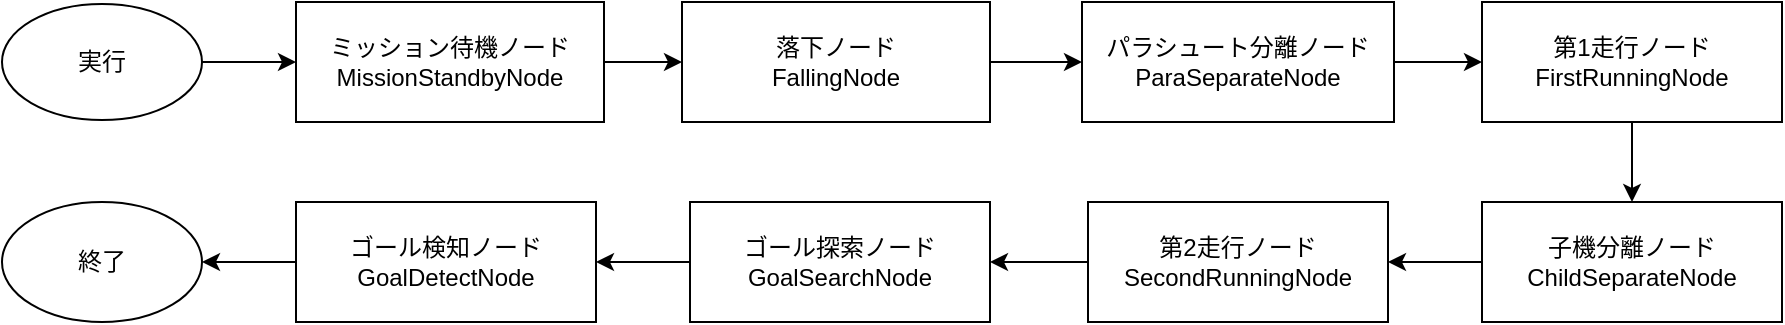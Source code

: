 <mxfile version="13.6.5" pages="9">
    <diagram id="6hTRXcAHlgkymncwt7Lr" name="Context">
        <mxGraphModel dx="1707" dy="1131" grid="1" gridSize="10" guides="1" tooltips="1" connect="1" arrows="1" fold="1" page="1" pageScale="1" pageWidth="827" pageHeight="1169" math="0" shadow="0">
            <root>
                <mxCell id="0"/>
                <mxCell id="1" parent="0"/>
                <mxCell id="2" value="" style="edgeStyle=orthogonalEdgeStyle;rounded=0;orthogonalLoop=1;jettySize=auto;html=1;" parent="1" source="3" target="18" edge="1">
                    <mxGeometry relative="1" as="geometry"/>
                </mxCell>
                <mxCell id="3" value="実行" style="ellipse;whiteSpace=wrap;html=1;" parent="1" vertex="1">
                    <mxGeometry x="10" y="241" width="100" height="58" as="geometry"/>
                </mxCell>
                <mxCell id="4" value="" style="edgeStyle=orthogonalEdgeStyle;rounded=0;orthogonalLoop=1;jettySize=auto;html=1;" parent="1" source="5" target="7" edge="1">
                    <mxGeometry relative="1" as="geometry"/>
                </mxCell>
                <mxCell id="5" value="落下ノード&lt;br&gt;FallingNode" style="rounded=0;whiteSpace=wrap;html=1;" parent="1" vertex="1">
                    <mxGeometry x="350" y="240" width="154" height="60" as="geometry"/>
                </mxCell>
                <mxCell id="6" value="" style="edgeStyle=orthogonalEdgeStyle;rounded=0;orthogonalLoop=1;jettySize=auto;html=1;" parent="1" source="7" target="9" edge="1">
                    <mxGeometry relative="1" as="geometry"/>
                </mxCell>
                <mxCell id="7" value="パラシュート分離ノード&lt;br&gt;ParaSeparateNode" style="rounded=0;whiteSpace=wrap;html=1;" parent="1" vertex="1">
                    <mxGeometry x="550" y="240" width="156" height="60" as="geometry"/>
                </mxCell>
                <mxCell id="8" value="" style="edgeStyle=orthogonalEdgeStyle;rounded=0;orthogonalLoop=1;jettySize=auto;html=1;" parent="1" source="9" target="13" edge="1">
                    <mxGeometry relative="1" as="geometry"/>
                </mxCell>
                <mxCell id="9" value="第1走行ノード&lt;br&gt;FirstRunningNode" style="rounded=0;whiteSpace=wrap;html=1;" parent="1" vertex="1">
                    <mxGeometry x="750" y="240" width="150" height="60" as="geometry"/>
                </mxCell>
                <mxCell id="10" value="" style="edgeStyle=orthogonalEdgeStyle;rounded=0;orthogonalLoop=1;jettySize=auto;html=1;" parent="1" source="11" target="20" edge="1">
                    <mxGeometry relative="1" as="geometry"/>
                </mxCell>
                <mxCell id="11" value="第2走行ノード&lt;br&gt;SecondRunningNode" style="rounded=0;whiteSpace=wrap;html=1;" parent="1" vertex="1">
                    <mxGeometry x="553" y="340" width="150" height="60" as="geometry"/>
                </mxCell>
                <mxCell id="12" value="" style="edgeStyle=orthogonalEdgeStyle;rounded=0;orthogonalLoop=1;jettySize=auto;html=1;" parent="1" source="13" target="11" edge="1">
                    <mxGeometry relative="1" as="geometry"/>
                </mxCell>
                <mxCell id="13" value="子機分離ノード&lt;br&gt;ChildSeparateNode" style="rounded=0;whiteSpace=wrap;html=1;" parent="1" vertex="1">
                    <mxGeometry x="750" y="340" width="150" height="60" as="geometry"/>
                </mxCell>
                <mxCell id="14" value="" style="edgeStyle=orthogonalEdgeStyle;rounded=0;orthogonalLoop=1;jettySize=auto;html=1;" parent="1" source="15" target="16" edge="1">
                    <mxGeometry relative="1" as="geometry"/>
                </mxCell>
                <mxCell id="15" value="ゴール検知ノード&lt;br&gt;GoalDetectNode" style="rounded=0;whiteSpace=wrap;html=1;" parent="1" vertex="1">
                    <mxGeometry x="157" y="340" width="150" height="60" as="geometry"/>
                </mxCell>
                <mxCell id="16" value="終了" style="ellipse;whiteSpace=wrap;html=1;" parent="1" vertex="1">
                    <mxGeometry x="10" y="340" width="100" height="60" as="geometry"/>
                </mxCell>
                <mxCell id="17" value="" style="edgeStyle=orthogonalEdgeStyle;rounded=0;orthogonalLoop=1;jettySize=auto;html=1;" parent="1" source="18" target="5" edge="1">
                    <mxGeometry relative="1" as="geometry"/>
                </mxCell>
                <mxCell id="18" value="ミッション待機ノード&lt;br&gt;MissionStandbyNode" style="rounded=0;whiteSpace=wrap;html=1;" parent="1" vertex="1">
                    <mxGeometry x="157" y="240" width="154" height="60" as="geometry"/>
                </mxCell>
                <mxCell id="19" value="" style="edgeStyle=orthogonalEdgeStyle;rounded=0;orthogonalLoop=1;jettySize=auto;html=1;" parent="1" source="20" target="15" edge="1">
                    <mxGeometry relative="1" as="geometry"/>
                </mxCell>
                <mxCell id="20" value="ゴール探索ノード&lt;br&gt;GoalSearchNode" style="rounded=0;whiteSpace=wrap;html=1;" parent="1" vertex="1">
                    <mxGeometry x="354" y="340" width="150" height="60" as="geometry"/>
                </mxCell>
            </root>
        </mxGraphModel>
    </diagram>
    <diagram id="9hL9BhpScPZX6S1Ca3Gk" name="MissionStandbyNode">
        <mxGraphModel dx="1102" dy="1000" grid="1" gridSize="10" guides="1" tooltips="1" connect="1" arrows="1" fold="1" page="1" pageScale="1" pageWidth="827" pageHeight="1169" math="0" shadow="0">
            <root>
                <mxCell id="OvZQZSZEMTX5WQhKqYok-0"/>
                <mxCell id="OvZQZSZEMTX5WQhKqYok-1" parent="OvZQZSZEMTX5WQhKqYok-0"/>
                <mxCell id="HXz4OwreUaN2qSXkRgsv-0" value="" style="rounded=0;whiteSpace=wrap;html=1;fillColor=none;" parent="OvZQZSZEMTX5WQhKqYok-1" vertex="1">
                    <mxGeometry x="70" y="220" width="370" height="280" as="geometry"/>
                </mxCell>
                <mxCell id="HXz4OwreUaN2qSXkRgsv-1" value="" style="edgeStyle=orthogonalEdgeStyle;rounded=0;orthogonalLoop=1;jettySize=auto;html=1;" parent="OvZQZSZEMTX5WQhKqYok-1" source="HXz4OwreUaN2qSXkRgsv-2" target="HXz4OwreUaN2qSXkRgsv-5" edge="1">
                    <mxGeometry relative="1" as="geometry"/>
                </mxCell>
                <mxCell id="HXz4OwreUaN2qSXkRgsv-2" value="管制局からの命令待機" style="whiteSpace=wrap;html=1;rounded=0;" parent="OvZQZSZEMTX5WQhKqYok-1" vertex="1">
                    <mxGeometry x="190" y="270" width="130" height="60" as="geometry"/>
                </mxCell>
                <mxCell id="HXz4OwreUaN2qSXkRgsv-3" value="" style="edgeStyle=orthogonalEdgeStyle;rounded=0;orthogonalLoop=1;jettySize=auto;html=1;entryX=0.5;entryY=0;entryDx=0;entryDy=0;" parent="OvZQZSZEMTX5WQhKqYok-1" source="HXz4OwreUaN2qSXkRgsv-5" target="HXz4OwreUaN2qSXkRgsv-7" edge="1">
                    <mxGeometry relative="1" as="geometry">
                        <mxPoint x="250" y="480" as="targetPoint"/>
                    </mxGeometry>
                </mxCell>
                <mxCell id="HXz4OwreUaN2qSXkRgsv-4" style="edgeStyle=orthogonalEdgeStyle;rounded=0;orthogonalLoop=1;jettySize=auto;html=1;entryX=1;entryY=0.5;entryDx=0;entryDy=0;exitX=1;exitY=0.5;exitDx=0;exitDy=0;" parent="OvZQZSZEMTX5WQhKqYok-1" source="HXz4OwreUaN2qSXkRgsv-5" target="HXz4OwreUaN2qSXkRgsv-2" edge="1">
                    <mxGeometry relative="1" as="geometry">
                        <Array as="points">
                            <mxPoint x="370" y="420"/>
                            <mxPoint x="370" y="300"/>
                        </Array>
                    </mxGeometry>
                </mxCell>
                <mxCell id="HXz4OwreUaN2qSXkRgsv-5" value="ミッション開始&lt;br&gt;命令を受信" style="rhombus;whiteSpace=wrap;html=1;rounded=0;" parent="OvZQZSZEMTX5WQhKqYok-1" vertex="1">
                    <mxGeometry x="195" y="380" width="120" height="80" as="geometry"/>
                </mxCell>
                <mxCell id="HXz4OwreUaN2qSXkRgsv-6" value="False" style="text;html=1;align=center;verticalAlign=middle;resizable=0;points=[];autosize=1;" parent="OvZQZSZEMTX5WQhKqYok-1" vertex="1">
                    <mxGeometry x="373" y="350" width="40" height="20" as="geometry"/>
                </mxCell>
                <mxCell id="HXz4OwreUaN2qSXkRgsv-7" value="FallingNode" style="shape=hexagon;perimeter=hexagonPerimeter2;whiteSpace=wrap;html=1;fixedSize=1;" parent="OvZQZSZEMTX5WQhKqYok-1" vertex="1">
                    <mxGeometry x="185" y="530" width="140" height="80" as="geometry"/>
                </mxCell>
                <mxCell id="HXz4OwreUaN2qSXkRgsv-8" value="True" style="text;html=1;align=center;verticalAlign=middle;resizable=0;points=[];autosize=1;" parent="OvZQZSZEMTX5WQhKqYok-1" vertex="1">
                    <mxGeometry x="250" y="470" width="40" height="20" as="geometry"/>
                </mxCell>
                <mxCell id="HXz4OwreUaN2qSXkRgsv-9" value="" style="edgeStyle=orthogonalEdgeStyle;rounded=0;orthogonalLoop=1;jettySize=auto;html=1;" parent="OvZQZSZEMTX5WQhKqYok-1" source="HXz4OwreUaN2qSXkRgsv-20" target="HXz4OwreUaN2qSXkRgsv-2" edge="1">
                    <mxGeometry relative="1" as="geometry">
                        <mxPoint x="250" y="190" as="sourcePoint"/>
                    </mxGeometry>
                </mxCell>
                <mxCell id="HXz4OwreUaN2qSXkRgsv-11" value="Main スレッド" style="text;html=1;align=center;verticalAlign=middle;resizable=0;points=[];autosize=1;" parent="OvZQZSZEMTX5WQhKqYok-1" vertex="1">
                    <mxGeometry x="80" y="230" width="90" height="20" as="geometry"/>
                </mxCell>
                <mxCell id="HXz4OwreUaN2qSXkRgsv-12" value="&lt;h1&gt;MissionStandbyNode&lt;/h1&gt;&lt;p&gt;・目的&lt;/p&gt;&lt;p&gt;&amp;nbsp;管制局からミッション開始命令が来るまで待機する．&lt;/p&gt;&lt;br&gt;・備考&lt;br&gt;&lt;br&gt;&amp;nbsp;無線機は IM920 を用い，独自プロトコルを使用して通信を行う．" style="text;html=1;fillColor=none;spacing=5;spacingTop=-20;whiteSpace=wrap;overflow=hidden;rounded=0;strokeColor=#f0f0f0;" parent="OvZQZSZEMTX5WQhKqYok-1" vertex="1">
                    <mxGeometry x="470" y="430" width="300" height="180" as="geometry"/>
                </mxCell>
                <mxCell id="HXz4OwreUaN2qSXkRgsv-20" value="実行" style="ellipse;whiteSpace=wrap;html=1;" parent="OvZQZSZEMTX5WQhKqYok-1" vertex="1">
                    <mxGeometry x="195" y="110" width="120" height="80" as="geometry"/>
                </mxCell>
            </root>
        </mxGraphModel>
    </diagram>
    <diagram id="77EYvTcRB7j2A9mcnEO7" name="FallingNode">
        <mxGraphModel dx="1102" dy="1000" grid="1" gridSize="10" guides="1" tooltips="1" connect="1" arrows="1" fold="1" page="1" pageScale="1" pageWidth="827" pageHeight="1169" math="0" shadow="0">
            <root>
                <mxCell id="RpYeimUmZ48gng-pFPNG-0"/>
                <mxCell id="RpYeimUmZ48gng-pFPNG-1" parent="RpYeimUmZ48gng-pFPNG-0"/>
                <mxCell id="BBsbTdRGp90fV3Xka8xi-1" value="" style="rounded=0;whiteSpace=wrap;html=1;fillColor=none;" parent="RpYeimUmZ48gng-pFPNG-1" vertex="1">
                    <mxGeometry x="70" y="220" width="370" height="470" as="geometry"/>
                </mxCell>
                <mxCell id="9blnLmgdnVgOP8006cfy-35" value="" style="edgeStyle=orthogonalEdgeStyle;rounded=0;orthogonalLoop=1;jettySize=auto;html=1;" parent="RpYeimUmZ48gng-pFPNG-1" source="BBsbTdRGp90fV3Xka8xi-3" target="BBsbTdRGp90fV3Xka8xi-6" edge="1">
                    <mxGeometry relative="1" as="geometry"/>
                </mxCell>
                <mxCell id="BBsbTdRGp90fV3Xka8xi-3" value="高度取得" style="whiteSpace=wrap;html=1;rounded=0;" parent="RpYeimUmZ48gng-pFPNG-1" vertex="1">
                    <mxGeometry x="190" y="270" width="120" height="60" as="geometry"/>
                </mxCell>
                <mxCell id="9blnLmgdnVgOP8006cfy-36" value="" style="edgeStyle=orthogonalEdgeStyle;rounded=0;orthogonalLoop=1;jettySize=auto;html=1;" parent="RpYeimUmZ48gng-pFPNG-1" source="BBsbTdRGp90fV3Xka8xi-6" target="9blnLmgdnVgOP8006cfy-33" edge="1">
                    <mxGeometry relative="1" as="geometry"/>
                </mxCell>
                <mxCell id="9blnLmgdnVgOP8006cfy-40" style="edgeStyle=orthogonalEdgeStyle;rounded=0;orthogonalLoop=1;jettySize=auto;html=1;entryX=1;entryY=0.5;entryDx=0;entryDy=0;exitX=1;exitY=0.5;exitDx=0;exitDy=0;" parent="RpYeimUmZ48gng-pFPNG-1" source="BBsbTdRGp90fV3Xka8xi-6" target="BBsbTdRGp90fV3Xka8xi-3" edge="1">
                    <mxGeometry relative="1" as="geometry">
                        <Array as="points">
                            <mxPoint x="370" y="400"/>
                            <mxPoint x="370" y="300"/>
                        </Array>
                    </mxGeometry>
                </mxCell>
                <mxCell id="BBsbTdRGp90fV3Xka8xi-6" value="h &amp;gt; h_0 + 30" style="rhombus;whiteSpace=wrap;html=1;rounded=0;" parent="RpYeimUmZ48gng-pFPNG-1" vertex="1">
                    <mxGeometry x="190" y="360" width="120" height="80" as="geometry"/>
                </mxCell>
                <mxCell id="BBsbTdRGp90fV3Xka8xi-7" value="False" style="text;html=1;align=center;verticalAlign=middle;resizable=0;points=[];autosize=1;" parent="RpYeimUmZ48gng-pFPNG-1" vertex="1">
                    <mxGeometry x="374" y="340" width="40" height="20" as="geometry"/>
                </mxCell>
                <mxCell id="BBsbTdRGp90fV3Xka8xi-8" value="ParaSeparateNode" style="shape=hexagon;perimeter=hexagonPerimeter2;whiteSpace=wrap;html=1;fixedSize=1;" parent="RpYeimUmZ48gng-pFPNG-1" vertex="1">
                    <mxGeometry x="180" y="720" width="140" height="80" as="geometry"/>
                </mxCell>
                <mxCell id="BBsbTdRGp90fV3Xka8xi-9" value="True" style="text;html=1;align=center;verticalAlign=middle;resizable=0;points=[];autosize=1;" parent="RpYeimUmZ48gng-pFPNG-1" vertex="1">
                    <mxGeometry x="250" y="445" width="40" height="20" as="geometry"/>
                </mxCell>
                <mxCell id="9blnLmgdnVgOP8006cfy-41" value="" style="edgeStyle=orthogonalEdgeStyle;rounded=0;orthogonalLoop=1;jettySize=auto;html=1;" parent="RpYeimUmZ48gng-pFPNG-1" source="BBsbTdRGp90fV3Xka8xi-11" target="BBsbTdRGp90fV3Xka8xi-3" edge="1">
                    <mxGeometry relative="1" as="geometry"/>
                </mxCell>
                <mxCell id="BBsbTdRGp90fV3Xka8xi-11" value="MissionStandbyNode" style="shape=hexagon;perimeter=hexagonPerimeter2;whiteSpace=wrap;html=1;fixedSize=1;" parent="RpYeimUmZ48gng-pFPNG-1" vertex="1">
                    <mxGeometry x="175" y="110" width="150" height="80" as="geometry"/>
                </mxCell>
                <mxCell id="BBsbTdRGp90fV3Xka8xi-12" value="Main スレッド" style="text;html=1;align=center;verticalAlign=middle;resizable=0;points=[];autosize=1;" parent="RpYeimUmZ48gng-pFPNG-1" vertex="1">
                    <mxGeometry x="80" y="230" width="90" height="20" as="geometry"/>
                </mxCell>
                <mxCell id="9blnLmgdnVgOP8006cfy-0" value="&lt;h1&gt;FallingNode&lt;/h1&gt;&lt;p&gt;・目的&lt;/p&gt;&lt;p&gt;&lt;span&gt;&amp;nbsp;機体が正常に着地したかを検知する&lt;/span&gt;&lt;/p&gt;&lt;p&gt;&lt;span&gt;&lt;br&gt;&lt;/span&gt;&lt;/p&gt;・記号&lt;br&gt;&lt;br&gt;h&amp;nbsp; &amp;nbsp; &amp;nbsp; &amp;nbsp; &amp;nbsp;現在の高度 [m]&lt;br&gt;h_0&amp;nbsp; &amp;nbsp; &amp;nbsp;初期高度 [m] (ミッション開始前に取得済み)&lt;br&gt;&lt;br&gt;&lt;br&gt;・備考&lt;br&gt;&lt;br&gt;&amp;nbsp;ノイズ対策のためメディアンフィルタを行う" style="text;html=1;fillColor=none;spacing=5;spacingTop=-20;whiteSpace=wrap;overflow=hidden;rounded=0;strokeColor=#f0f0f0;" parent="RpYeimUmZ48gng-pFPNG-1" vertex="1">
                    <mxGeometry x="470" y="535" width="290" height="270" as="geometry"/>
                </mxCell>
                <mxCell id="9blnLmgdnVgOP8006cfy-37" value="" style="edgeStyle=orthogonalEdgeStyle;rounded=0;orthogonalLoop=1;jettySize=auto;html=1;" parent="RpYeimUmZ48gng-pFPNG-1" source="9blnLmgdnVgOP8006cfy-33" target="9blnLmgdnVgOP8006cfy-34" edge="1">
                    <mxGeometry relative="1" as="geometry"/>
                </mxCell>
                <mxCell id="9blnLmgdnVgOP8006cfy-33" value="高度取得" style="whiteSpace=wrap;html=1;rounded=0;" parent="RpYeimUmZ48gng-pFPNG-1" vertex="1">
                    <mxGeometry x="190" y="480" width="120" height="60" as="geometry"/>
                </mxCell>
                <mxCell id="9blnLmgdnVgOP8006cfy-39" style="edgeStyle=orthogonalEdgeStyle;rounded=0;orthogonalLoop=1;jettySize=auto;html=1;entryX=1;entryY=0.5;entryDx=0;entryDy=0;exitX=1;exitY=0.5;exitDx=0;exitDy=0;" parent="RpYeimUmZ48gng-pFPNG-1" source="9blnLmgdnVgOP8006cfy-34" target="9blnLmgdnVgOP8006cfy-33" edge="1">
                    <mxGeometry relative="1" as="geometry">
                        <Array as="points">
                            <mxPoint x="370" y="610"/>
                            <mxPoint x="370" y="510"/>
                        </Array>
                    </mxGeometry>
                </mxCell>
                <mxCell id="9blnLmgdnVgOP8006cfy-42" value="" style="edgeStyle=orthogonalEdgeStyle;rounded=0;orthogonalLoop=1;jettySize=auto;html=1;" parent="RpYeimUmZ48gng-pFPNG-1" source="9blnLmgdnVgOP8006cfy-34" target="BBsbTdRGp90fV3Xka8xi-8" edge="1">
                    <mxGeometry relative="1" as="geometry"/>
                </mxCell>
                <mxCell id="9blnLmgdnVgOP8006cfy-34" value="h &amp;lt; h_0 + 10" style="rhombus;whiteSpace=wrap;html=1;rounded=0;" parent="RpYeimUmZ48gng-pFPNG-1" vertex="1">
                    <mxGeometry x="190" y="570" width="120" height="80" as="geometry"/>
                </mxCell>
                <mxCell id="9blnLmgdnVgOP8006cfy-43" value="True" style="text;html=1;align=center;verticalAlign=middle;resizable=0;points=[];autosize=1;" parent="RpYeimUmZ48gng-pFPNG-1" vertex="1">
                    <mxGeometry x="250" y="660" width="40" height="20" as="geometry"/>
                </mxCell>
                <mxCell id="9blnLmgdnVgOP8006cfy-44" value="False" style="text;html=1;align=center;verticalAlign=middle;resizable=0;points=[];autosize=1;" parent="RpYeimUmZ48gng-pFPNG-1" vertex="1">
                    <mxGeometry x="374" y="550" width="40" height="20" as="geometry"/>
                </mxCell>
            </root>
        </mxGraphModel>
    </diagram>
    <diagram id="erxFDY8SFT87nRnceP77" name="ParaSeparateNode">
        <mxGraphModel dx="1102" dy="1000" grid="1" gridSize="10" guides="1" tooltips="1" connect="1" arrows="1" fold="1" page="1" pageScale="1" pageWidth="827" pageHeight="1169" math="0" shadow="0">
            <root>
                <mxCell id="lVvddAawXyARtpY57khw-0"/>
                <mxCell id="lVvddAawXyARtpY57khw-1" parent="lVvddAawXyARtpY57khw-0"/>
                <mxCell id="5VFRzZaNBR6w1RKMsboU-1" value="" style="rounded=0;whiteSpace=wrap;html=1;fillColor=none;" parent="lVvddAawXyARtpY57khw-1" vertex="1">
                    <mxGeometry x="40" y="160" width="361" height="350" as="geometry"/>
                </mxCell>
                <mxCell id="5VFRzZaNBR6w1RKMsboU-8" value="FirstRunningNode" style="shape=hexagon;perimeter=hexagonPerimeter2;whiteSpace=wrap;html=1;fixedSize=1;" parent="lVvddAawXyARtpY57khw-1" vertex="1">
                    <mxGeometry x="160.5" y="545" width="120" height="80" as="geometry"/>
                </mxCell>
                <mxCell id="tQ7FwalC9ka09I3_EPt1-4" value="" style="edgeStyle=orthogonalEdgeStyle;rounded=0;orthogonalLoop=1;jettySize=auto;html=1;" parent="lVvddAawXyARtpY57khw-1" source="5VFRzZaNBR6w1RKMsboU-11" target="tQ7FwalC9ka09I3_EPt1-1" edge="1">
                    <mxGeometry relative="1" as="geometry"/>
                </mxCell>
                <mxCell id="5VFRzZaNBR6w1RKMsboU-11" value="FallingNode" style="shape=hexagon;perimeter=hexagonPerimeter2;whiteSpace=wrap;html=1;fixedSize=1;" parent="lVvddAawXyARtpY57khw-1" vertex="1">
                    <mxGeometry x="160.5" y="50" width="120" height="80" as="geometry"/>
                </mxCell>
                <mxCell id="5VFRzZaNBR6w1RKMsboU-12" value="Main スレッド" style="text;html=1;align=center;verticalAlign=middle;resizable=0;points=[];autosize=1;" parent="lVvddAawXyARtpY57khw-1" vertex="1">
                    <mxGeometry x="51" y="170" width="90" height="20" as="geometry"/>
                </mxCell>
                <mxCell id="tQ7FwalC9ka09I3_EPt1-0" value="&lt;h1&gt;ParaSeparateNode&lt;/h1&gt;&lt;p&gt;・目的&lt;/p&gt;&lt;p&gt;&lt;span&gt;&amp;nbsp;電熱線に電流を流すことでテグスを焼き，パラシュートを分離する．&lt;/span&gt;&lt;/p&gt;&lt;p&gt;&lt;span&gt;&lt;br&gt;&lt;/span&gt;&lt;/p&gt;・記号&lt;br&gt;&lt;br&gt;T := 10 [s]&amp;nbsp; &amp;nbsp;待機時間&lt;br&gt;&lt;br&gt;&lt;br&gt;・備考&lt;br&gt;&lt;br&gt;&amp;nbsp;実験によって十分な待機時間を決定する" style="text;html=1;fillColor=none;spacing=5;spacingTop=-20;whiteSpace=wrap;overflow=hidden;rounded=0;strokeColor=#f0f0f0;" parent="lVvddAawXyARtpY57khw-1" vertex="1">
                    <mxGeometry x="430" y="345" width="290" height="280" as="geometry"/>
                </mxCell>
                <mxCell id="tQ7FwalC9ka09I3_EPt1-5" value="" style="edgeStyle=orthogonalEdgeStyle;rounded=0;orthogonalLoop=1;jettySize=auto;html=1;" parent="lVvddAawXyARtpY57khw-1" source="tQ7FwalC9ka09I3_EPt1-1" target="tQ7FwalC9ka09I3_EPt1-2" edge="1">
                    <mxGeometry relative="1" as="geometry"/>
                </mxCell>
                <mxCell id="tQ7FwalC9ka09I3_EPt1-1" value="電熱線に電圧印加開始" style="rounded=0;whiteSpace=wrap;html=1;" parent="lVvddAawXyARtpY57khw-1" vertex="1">
                    <mxGeometry x="155.75" y="210" width="129.5" height="60" as="geometry"/>
                </mxCell>
                <mxCell id="tQ7FwalC9ka09I3_EPt1-8" value="" style="edgeStyle=orthogonalEdgeStyle;rounded=0;orthogonalLoop=1;jettySize=auto;html=1;" parent="lVvddAawXyARtpY57khw-1" source="tQ7FwalC9ka09I3_EPt1-2" target="tQ7FwalC9ka09I3_EPt1-7" edge="1">
                    <mxGeometry relative="1" as="geometry"/>
                </mxCell>
                <mxCell id="tQ7FwalC9ka09I3_EPt1-2" value="T 秒間待機" style="rounded=0;whiteSpace=wrap;html=1;" parent="lVvddAawXyARtpY57khw-1" vertex="1">
                    <mxGeometry x="160.5" y="305" width="120" height="60" as="geometry"/>
                </mxCell>
                <mxCell id="tQ7FwalC9ka09I3_EPt1-9" value="" style="edgeStyle=orthogonalEdgeStyle;rounded=0;orthogonalLoop=1;jettySize=auto;html=1;" parent="lVvddAawXyARtpY57khw-1" source="tQ7FwalC9ka09I3_EPt1-7" target="5VFRzZaNBR6w1RKMsboU-8" edge="1">
                    <mxGeometry relative="1" as="geometry"/>
                </mxCell>
                <mxCell id="tQ7FwalC9ka09I3_EPt1-7" value="電熱線に電圧印加終了" style="rounded=0;whiteSpace=wrap;html=1;" parent="lVvddAawXyARtpY57khw-1" vertex="1">
                    <mxGeometry x="155.75" y="400" width="129.5" height="60" as="geometry"/>
                </mxCell>
            </root>
        </mxGraphModel>
    </diagram>
    <diagram id="NObZfWaNbsraDUwNbHaG" name="FirstRunningNode">
        <mxGraphModel dx="1837" dy="1667" grid="1" gridSize="10" guides="1" tooltips="1" connect="1" arrows="1" fold="1" page="1" pageScale="1" pageWidth="827" pageHeight="1169" math="0" shadow="0">
            <root>
                <mxCell id="rHAMBBQvVE-Ymo_F8oAh-0"/>
                <mxCell id="rHAMBBQvVE-Ymo_F8oAh-1" parent="rHAMBBQvVE-Ymo_F8oAh-0"/>
                <mxCell id="r35l2LbADPl2Yo5nctkf-24" value="" style="rounded=0;whiteSpace=wrap;html=1;fillColor=none;" parent="rHAMBBQvVE-Ymo_F8oAh-1" vertex="1">
                    <mxGeometry x="300" y="320" width="220" height="540" as="geometry"/>
                </mxCell>
                <mxCell id="r35l2LbADPl2Yo5nctkf-23" value="" style="rounded=0;whiteSpace=wrap;html=1;fillColor=none;" parent="rHAMBBQvVE-Ymo_F8oAh-1" vertex="1">
                    <mxGeometry x="10" y="130" width="280" height="730" as="geometry"/>
                </mxCell>
                <mxCell id="r35l2LbADPl2Yo5nctkf-0" value="" style="edgeStyle=orthogonalEdgeStyle;rounded=0;orthogonalLoop=1;jettySize=auto;html=1;" parent="rHAMBBQvVE-Ymo_F8oAh-1" source="r35l2LbADPl2Yo5nctkf-1" target="r35l2LbADPl2Yo5nctkf-4" edge="1">
                    <mxGeometry relative="1" as="geometry"/>
                </mxCell>
                <mxCell id="r35l2LbADPl2Yo5nctkf-1" value="位置情報取得" style="whiteSpace=wrap;html=1;rounded=0;" parent="rHAMBBQvVE-Ymo_F8oAh-1" vertex="1">
                    <mxGeometry x="90" y="460" width="120" height="60" as="geometry"/>
                </mxCell>
                <mxCell id="r35l2LbADPl2Yo5nctkf-3" value="" style="edgeStyle=orthogonalEdgeStyle;rounded=0;orthogonalLoop=1;jettySize=auto;html=1;" parent="rHAMBBQvVE-Ymo_F8oAh-1" source="r35l2LbADPl2Yo5nctkf-4" target="r35l2LbADPl2Yo5nctkf-21" edge="1">
                    <mxGeometry relative="1" as="geometry"/>
                </mxCell>
                <mxCell id="x7-hU4y_CxLFrGcgRB9v-3" style="edgeStyle=orthogonalEdgeStyle;rounded=0;orthogonalLoop=1;jettySize=auto;html=1;entryX=1;entryY=0.5;entryDx=0;entryDy=0;exitX=1;exitY=0.5;exitDx=0;exitDy=0;" parent="rHAMBBQvVE-Ymo_F8oAh-1" source="r35l2LbADPl2Yo5nctkf-4" target="r35l2LbADPl2Yo5nctkf-1" edge="1">
                    <mxGeometry relative="1" as="geometry">
                        <Array as="points">
                            <mxPoint x="240" y="595"/>
                            <mxPoint x="240" y="490"/>
                        </Array>
                    </mxGeometry>
                </mxCell>
                <mxCell id="r35l2LbADPl2Yo5nctkf-4" value="|P - P_c| &amp;lt; 1.0 [m]" style="rhombus;whiteSpace=wrap;html=1;rounded=0;" parent="rHAMBBQvVE-Ymo_F8oAh-1" vertex="1">
                    <mxGeometry x="90" y="555" width="120" height="80" as="geometry"/>
                </mxCell>
                <mxCell id="r35l2LbADPl2Yo5nctkf-5" value="False" style="text;html=1;align=center;verticalAlign=middle;resizable=0;points=[];autosize=1;" parent="rHAMBBQvVE-Ymo_F8oAh-1" vertex="1">
                    <mxGeometry x="240" y="535" width="40" height="20" as="geometry"/>
                </mxCell>
                <mxCell id="r35l2LbADPl2Yo5nctkf-6" value="ChildSeparateNode" style="shape=hexagon;perimeter=hexagonPerimeter2;whiteSpace=wrap;html=1;fixedSize=1;" parent="rHAMBBQvVE-Ymo_F8oAh-1" vertex="1">
                    <mxGeometry x="90" y="880" width="120" height="80" as="geometry"/>
                </mxCell>
                <mxCell id="r35l2LbADPl2Yo5nctkf-7" value="True" style="text;html=1;align=center;verticalAlign=middle;resizable=0;points=[];autosize=1;" parent="rHAMBBQvVE-Ymo_F8oAh-1" vertex="1">
                    <mxGeometry x="160" y="635" width="40" height="20" as="geometry"/>
                </mxCell>
                <mxCell id="x7-hU4y_CxLFrGcgRB9v-1" value="" style="edgeStyle=orthogonalEdgeStyle;rounded=0;orthogonalLoop=1;jettySize=auto;html=1;" parent="rHAMBBQvVE-Ymo_F8oAh-1" source="r35l2LbADPl2Yo5nctkf-9" target="x7-hU4y_CxLFrGcgRB9v-0" edge="1">
                    <mxGeometry relative="1" as="geometry"/>
                </mxCell>
                <mxCell id="r35l2LbADPl2Yo5nctkf-9" value="ParaSeparateNode" style="shape=hexagon;perimeter=hexagonPerimeter2;whiteSpace=wrap;html=1;fixedSize=1;" parent="rHAMBBQvVE-Ymo_F8oAh-1" vertex="1">
                    <mxGeometry x="90" y="30" width="120" height="80" as="geometry"/>
                </mxCell>
                <mxCell id="r35l2LbADPl2Yo5nctkf-10" value="Main スレッド" style="text;html=1;align=center;verticalAlign=middle;resizable=0;points=[];autosize=1;" parent="rHAMBBQvVE-Ymo_F8oAh-1" vertex="1">
                    <mxGeometry x="25" y="140" width="90" height="20" as="geometry"/>
                </mxCell>
                <mxCell id="iAx3uFKHBqjjOkoqPYTi-4" style="edgeStyle=orthogonalEdgeStyle;rounded=0;orthogonalLoop=1;jettySize=auto;html=1;" parent="rHAMBBQvVE-Ymo_F8oAh-1" source="r35l2LbADPl2Yo5nctkf-12" target="iAx3uFKHBqjjOkoqPYTi-0" edge="1">
                    <mxGeometry relative="1" as="geometry"/>
                </mxCell>
                <mxCell id="r35l2LbADPl2Yo5nctkf-12" value="走行サイクル実行" style="whiteSpace=wrap;html=1;" parent="rHAMBBQvVE-Ymo_F8oAh-1" vertex="1">
                    <mxGeometry x="340" y="360" width="120" height="60" as="geometry"/>
                </mxCell>
                <mxCell id="r35l2LbADPl2Yo5nctkf-13" value="" style="edgeStyle=orthogonalEdgeStyle;rounded=0;orthogonalLoop=1;jettySize=auto;html=1;" parent="rHAMBBQvVE-Ymo_F8oAh-1" source="r35l2LbADPl2Yo5nctkf-15" target="r35l2LbADPl2Yo5nctkf-1" edge="1">
                    <mxGeometry relative="1" as="geometry"/>
                </mxCell>
                <mxCell id="r35l2LbADPl2Yo5nctkf-14" value="" style="edgeStyle=orthogonalEdgeStyle;rounded=0;orthogonalLoop=1;jettySize=auto;html=1;entryX=0;entryY=0.5;entryDx=0;entryDy=0;" parent="rHAMBBQvVE-Ymo_F8oAh-1" source="r35l2LbADPl2Yo5nctkf-15" target="r35l2LbADPl2Yo5nctkf-12" edge="1">
                    <mxGeometry relative="1" as="geometry">
                        <mxPoint x="330" y="260" as="targetPoint"/>
                    </mxGeometry>
                </mxCell>
                <mxCell id="r35l2LbADPl2Yo5nctkf-15" value="Control スレッド起動" style="whiteSpace=wrap;html=1;" parent="rHAMBBQvVE-Ymo_F8oAh-1" vertex="1">
                    <mxGeometry x="90" y="360" width="120" height="60" as="geometry"/>
                </mxCell>
                <mxCell id="r35l2LbADPl2Yo5nctkf-16" value="Control スレッド" style="text;html=1;align=center;verticalAlign=middle;resizable=0;points=[];autosize=1;" parent="rHAMBBQvVE-Ymo_F8oAh-1" vertex="1">
                    <mxGeometry x="300" y="330" width="110" height="20" as="geometry"/>
                </mxCell>
                <mxCell id="x7-hU4y_CxLFrGcgRB9v-6" value="" style="edgeStyle=orthogonalEdgeStyle;rounded=0;orthogonalLoop=1;jettySize=auto;html=1;" parent="rHAMBBQvVE-Ymo_F8oAh-1" source="r35l2LbADPl2Yo5nctkf-21" target="x7-hU4y_CxLFrGcgRB9v-4" edge="1">
                    <mxGeometry relative="1" as="geometry"/>
                </mxCell>
                <mxCell id="iAx3uFKHBqjjOkoqPYTi-3" style="edgeStyle=orthogonalEdgeStyle;rounded=0;orthogonalLoop=1;jettySize=auto;html=1;" parent="rHAMBBQvVE-Ymo_F8oAh-1" source="r35l2LbADPl2Yo5nctkf-21" target="iAx3uFKHBqjjOkoqPYTi-0" edge="1">
                    <mxGeometry relative="1" as="geometry"/>
                </mxCell>
                <mxCell id="r35l2LbADPl2Yo5nctkf-21" value="Control スレッド&lt;br&gt;に終了を通知" style="whiteSpace=wrap;html=1;rounded=0;" parent="rHAMBBQvVE-Ymo_F8oAh-1" vertex="1">
                    <mxGeometry x="90" y="670" width="120" height="60" as="geometry"/>
                </mxCell>
                <mxCell id="x7-hU4y_CxLFrGcgRB9v-5" style="edgeStyle=orthogonalEdgeStyle;rounded=0;orthogonalLoop=1;jettySize=auto;html=1;entryX=1;entryY=0.5;entryDx=0;entryDy=0;" parent="rHAMBBQvVE-Ymo_F8oAh-1" source="r35l2LbADPl2Yo5nctkf-22" target="x7-hU4y_CxLFrGcgRB9v-4" edge="1">
                    <mxGeometry relative="1" as="geometry"/>
                </mxCell>
                <mxCell id="r35l2LbADPl2Yo5nctkf-22" value="Control スレッド終了" style="whiteSpace=wrap;html=1;" parent="rHAMBBQvVE-Ymo_F8oAh-1" vertex="1">
                    <mxGeometry x="340" y="770" width="120" height="60" as="geometry"/>
                </mxCell>
                <mxCell id="r35l2LbADPl2Yo5nctkf-25" value="" style="edgeStyle=orthogonalEdgeStyle;rounded=0;orthogonalLoop=1;jettySize=auto;html=1;" parent="rHAMBBQvVE-Ymo_F8oAh-1" source="r35l2LbADPl2Yo5nctkf-26" target="r35l2LbADPl2Yo5nctkf-15" edge="1">
                    <mxGeometry relative="1" as="geometry"/>
                </mxCell>
                <mxCell id="r35l2LbADPl2Yo5nctkf-26" value="ゴール方向へ旋回" style="whiteSpace=wrap;html=1;" parent="rHAMBBQvVE-Ymo_F8oAh-1" vertex="1">
                    <mxGeometry x="90" y="270" width="120" height="60" as="geometry"/>
                </mxCell>
                <mxCell id="x7-hU4y_CxLFrGcgRB9v-2" value="" style="edgeStyle=orthogonalEdgeStyle;rounded=0;orthogonalLoop=1;jettySize=auto;html=1;" parent="rHAMBBQvVE-Ymo_F8oAh-1" source="x7-hU4y_CxLFrGcgRB9v-0" target="r35l2LbADPl2Yo5nctkf-26" edge="1">
                    <mxGeometry relative="1" as="geometry"/>
                </mxCell>
                <mxCell id="x7-hU4y_CxLFrGcgRB9v-0" value="位置・進行方向&lt;br&gt;の情報を取得" style="whiteSpace=wrap;html=1;" parent="rHAMBBQvVE-Ymo_F8oAh-1" vertex="1">
                    <mxGeometry x="90" y="170" width="120" height="60" as="geometry"/>
                </mxCell>
                <mxCell id="x7-hU4y_CxLFrGcgRB9v-8" value="" style="edgeStyle=orthogonalEdgeStyle;rounded=0;orthogonalLoop=1;jettySize=auto;html=1;" parent="rHAMBBQvVE-Ymo_F8oAh-1" source="x7-hU4y_CxLFrGcgRB9v-4" target="r35l2LbADPl2Yo5nctkf-6" edge="1">
                    <mxGeometry relative="1" as="geometry"/>
                </mxCell>
                <mxCell id="x7-hU4y_CxLFrGcgRB9v-4" value="Control スレッド&lt;br&gt;の終了を確認" style="whiteSpace=wrap;html=1;rounded=0;" parent="rHAMBBQvVE-Ymo_F8oAh-1" vertex="1">
                    <mxGeometry x="90" y="770" width="120" height="60" as="geometry"/>
                </mxCell>
                <mxCell id="3IKeHlXMGGvZOpasxJ9v-0" value="&lt;h1&gt;FirstRunningNode&lt;/h1&gt;&lt;p&gt;・目的&lt;/p&gt;&lt;p&gt;&amp;nbsp;子機分離位置までの制御を行う．制御は地磁気センサおよびGPSからの情報のみで行う．&lt;/p&gt;&lt;p&gt;&lt;span&gt;&lt;br&gt;&lt;/span&gt;&lt;/p&gt;・記号&lt;br&gt;&lt;br&gt;P := (P_x, P_y)&amp;nbsp; &amp;nbsp;親機の位置ベクトル (ゴール原点)&lt;br&gt;P_c&amp;nbsp; &amp;nbsp; &amp;nbsp; &amp;nbsp; &amp;nbsp; &amp;nbsp; &amp;nbsp; &amp;nbsp; &amp;nbsp; &amp;nbsp; &amp;nbsp;子機の位置ベクトル (ゴール原点)&lt;br&gt;※ 各成分の単位は [m]&lt;br&gt;&lt;br&gt;&lt;br&gt;・備考&lt;br&gt;&lt;br&gt;&amp;nbsp;子機分離位置は事前に決定し行う．位置判定のしきい値は変更になる可能性がある．" style="text;html=1;fillColor=none;spacing=5;spacingTop=-20;whiteSpace=wrap;overflow=hidden;rounded=0;strokeColor=#f0f0f0;" parent="rHAMBBQvVE-Ymo_F8oAh-1" vertex="1">
                    <mxGeometry x="540" y="660" width="280" height="300" as="geometry"/>
                </mxCell>
                <mxCell id="iAx3uFKHBqjjOkoqPYTi-5" value="" style="edgeStyle=orthogonalEdgeStyle;rounded=0;orthogonalLoop=1;jettySize=auto;html=1;" parent="rHAMBBQvVE-Ymo_F8oAh-1" source="iAx3uFKHBqjjOkoqPYTi-0" target="r35l2LbADPl2Yo5nctkf-22" edge="1">
                    <mxGeometry relative="1" as="geometry"/>
                </mxCell>
                <mxCell id="iAx3uFKHBqjjOkoqPYTi-7" style="edgeStyle=orthogonalEdgeStyle;rounded=0;orthogonalLoop=1;jettySize=auto;html=1;entryX=1;entryY=0.5;entryDx=0;entryDy=0;exitX=1;exitY=0.5;exitDx=0;exitDy=0;" parent="rHAMBBQvVE-Ymo_F8oAh-1" source="iAx3uFKHBqjjOkoqPYTi-0" target="r35l2LbADPl2Yo5nctkf-12" edge="1">
                    <mxGeometry relative="1" as="geometry">
                        <Array as="points">
                            <mxPoint x="500" y="700"/>
                            <mxPoint x="500" y="390"/>
                        </Array>
                    </mxGeometry>
                </mxCell>
                <mxCell id="iAx3uFKHBqjjOkoqPYTi-6" value="True" style="text;html=1;align=center;verticalAlign=middle;resizable=0;points=[];autosize=1;" parent="rHAMBBQvVE-Ymo_F8oAh-1" vertex="1">
                    <mxGeometry x="400" y="745" width="40" height="20" as="geometry"/>
                </mxCell>
                <mxCell id="iAx3uFKHBqjjOkoqPYTi-8" value="False" style="text;html=1;align=center;verticalAlign=middle;resizable=0;points=[];autosize=1;" parent="rHAMBBQvVE-Ymo_F8oAh-1" vertex="1">
                    <mxGeometry x="460" y="535" width="40" height="20" as="geometry"/>
                </mxCell>
                <mxCell id="iAx3uFKHBqjjOkoqPYTi-0" value="Main スレッドから&lt;br&gt;通知あり" style="rhombus;whiteSpace=wrap;html=1;" parent="rHAMBBQvVE-Ymo_F8oAh-1" vertex="1">
                    <mxGeometry x="330" y="655" width="140" height="90" as="geometry"/>
                </mxCell>
            </root>
        </mxGraphModel>
    </diagram>
    <diagram id="Y35QvmVg2EUqi_yh9DFK" name="ChildSeparateNode">
        <mxGraphModel dx="1707" dy="1131" grid="1" gridSize="10" guides="1" tooltips="1" connect="1" arrows="1" fold="1" page="1" pageScale="1" pageWidth="827" pageHeight="1169" math="0" shadow="0">
            <root>
                <mxCell id="SgOqCHiU22hDBlzgODfU-0"/>
                <mxCell id="SgOqCHiU22hDBlzgODfU-1" parent="SgOqCHiU22hDBlzgODfU-0"/>
                <mxCell id="myFOrZuO2N1cL9MKOcXu-0" value="" style="rounded=0;whiteSpace=wrap;html=1;fillColor=none;" parent="SgOqCHiU22hDBlzgODfU-1" vertex="1">
                    <mxGeometry x="10" y="220" width="290" height="780" as="geometry"/>
                </mxCell>
                <mxCell id="J2LMA24jEC5I-sNc2WUp-1" value="" style="edgeStyle=orthogonalEdgeStyle;rounded=0;orthogonalLoop=1;jettySize=auto;html=1;" parent="SgOqCHiU22hDBlzgODfU-1" source="myFOrZuO2N1cL9MKOcXu-2" target="J2LMA24jEC5I-sNc2WUp-0" edge="1">
                    <mxGeometry relative="1" as="geometry"/>
                </mxCell>
                <mxCell id="myFOrZuO2N1cL9MKOcXu-2" value="子機に照度監視を命令" style="whiteSpace=wrap;html=1;rounded=0;" parent="SgOqCHiU22hDBlzgODfU-1" vertex="1">
                    <mxGeometry x="90" y="260" width="130" height="60" as="geometry"/>
                </mxCell>
                <mxCell id="myFOrZuO2N1cL9MKOcXu-7" value="SecondRunningNode" style="shape=hexagon;perimeter=hexagonPerimeter2;whiteSpace=wrap;html=1;fixedSize=1;" parent="SgOqCHiU22hDBlzgODfU-1" vertex="1">
                    <mxGeometry x="85" y="1020" width="140" height="80" as="geometry"/>
                </mxCell>
                <mxCell id="myFOrZuO2N1cL9MKOcXu-9" value="" style="edgeStyle=orthogonalEdgeStyle;rounded=0;orthogonalLoop=1;jettySize=auto;html=1;" parent="SgOqCHiU22hDBlzgODfU-1" source="myFOrZuO2N1cL9MKOcXu-10" target="myFOrZuO2N1cL9MKOcXu-2" edge="1">
                    <mxGeometry relative="1" as="geometry"/>
                </mxCell>
                <mxCell id="myFOrZuO2N1cL9MKOcXu-10" value="FirstRunningNode" style="shape=hexagon;perimeter=hexagonPerimeter2;whiteSpace=wrap;html=1;fixedSize=1;" parent="SgOqCHiU22hDBlzgODfU-1" vertex="1">
                    <mxGeometry x="80" y="110" width="150" height="80" as="geometry"/>
                </mxCell>
                <mxCell id="myFOrZuO2N1cL9MKOcXu-11" value="Main スレッド" style="text;html=1;align=center;verticalAlign=middle;resizable=0;points=[];autosize=1;" parent="SgOqCHiU22hDBlzgODfU-1" vertex="1">
                    <mxGeometry x="20" y="230" width="90" height="20" as="geometry"/>
                </mxCell>
                <mxCell id="myFOrZuO2N1cL9MKOcXu-12" value="&lt;h1&gt;ChildSeparateNode&lt;/h1&gt;&lt;p&gt;・目的&lt;/p&gt;&lt;p&gt;&lt;span&gt;&amp;nbsp;電熱線に電流を流すことでテグスを焼き，子機を分離する．子機を正常に分離したことを検知する．&lt;br&gt;&lt;br&gt;&lt;/span&gt;&lt;/p&gt;&lt;p&gt;・記号&lt;br&gt;&lt;br&gt;T := 10 [s]&amp;nbsp; &amp;nbsp;待機時間&lt;br&gt;t&amp;nbsp; := 1 [s]&amp;nbsp; &amp;nbsp; &amp;nbsp;走行時間&lt;/p&gt;&lt;br&gt;・備考&lt;br&gt;&lt;br&gt;&amp;nbsp;照度センサは子機に搭載されており，親機は無線機で子機に照度の監視を命令する．その後，親機は子機に照度の異常検知の結果の要求する．" style="text;html=1;fillColor=none;spacing=5;spacingTop=-20;whiteSpace=wrap;overflow=hidden;rounded=0;strokeColor=#f0f0f0;" parent="SgOqCHiU22hDBlzgODfU-1" vertex="1">
                    <mxGeometry x="550" y="790" width="240" height="310" as="geometry"/>
                </mxCell>
                <mxCell id="orbswhWbv3Trb9kiOTMd-3" value="" style="edgeStyle=orthogonalEdgeStyle;rounded=0;orthogonalLoop=1;jettySize=auto;html=1;" parent="SgOqCHiU22hDBlzgODfU-1" source="myFOrZuO2N1cL9MKOcXu-17" target="orbswhWbv3Trb9kiOTMd-2" edge="1">
                    <mxGeometry relative="1" as="geometry"/>
                </mxCell>
                <mxCell id="-AxQ72Ma29FoQ_qh3WuU-7" style="edgeStyle=orthogonalEdgeStyle;rounded=0;orthogonalLoop=1;jettySize=auto;html=1;entryX=1;entryY=0.5;entryDx=0;entryDy=0;exitX=1;exitY=0.5;exitDx=0;exitDy=0;" parent="SgOqCHiU22hDBlzgODfU-1" source="myFOrZuO2N1cL9MKOcXu-17" target="PYWHDtHt5X_6evRtanbo-4" edge="1">
                    <mxGeometry relative="1" as="geometry">
                        <Array as="points">
                            <mxPoint x="270" y="750"/>
                            <mxPoint x="270" y="650"/>
                        </Array>
                    </mxGeometry>
                </mxCell>
                <mxCell id="myFOrZuO2N1cL9MKOcXu-17" value="異常を検知" style="rhombus;whiteSpace=wrap;html=1;rounded=0;" parent="SgOqCHiU22hDBlzgODfU-1" vertex="1">
                    <mxGeometry x="95" y="710" width="120" height="80" as="geometry"/>
                </mxCell>
                <mxCell id="myFOrZuO2N1cL9MKOcXu-18" value="True" style="text;html=1;align=center;verticalAlign=middle;resizable=0;points=[];autosize=1;" parent="SgOqCHiU22hDBlzgODfU-1" vertex="1">
                    <mxGeometry x="160" y="790" width="40" height="20" as="geometry"/>
                </mxCell>
                <mxCell id="myFOrZuO2N1cL9MKOcXu-19" value="False" style="text;html=1;align=center;verticalAlign=middle;resizable=0;points=[];autosize=1;" parent="SgOqCHiU22hDBlzgODfU-1" vertex="1">
                    <mxGeometry x="220" y="730" width="40" height="20" as="geometry"/>
                </mxCell>
                <mxCell id="J2LMA24jEC5I-sNc2WUp-4" value="" style="edgeStyle=orthogonalEdgeStyle;rounded=0;orthogonalLoop=1;jettySize=auto;html=1;" parent="SgOqCHiU22hDBlzgODfU-1" source="J2LMA24jEC5I-sNc2WUp-0" target="J2LMA24jEC5I-sNc2WUp-3" edge="1">
                    <mxGeometry relative="1" as="geometry"/>
                </mxCell>
                <mxCell id="J2LMA24jEC5I-sNc2WUp-0" value="レスポンスを確認" style="whiteSpace=wrap;html=1;rounded=0;" parent="SgOqCHiU22hDBlzgODfU-1" vertex="1">
                    <mxGeometry x="95" y="350" width="120" height="60" as="geometry"/>
                </mxCell>
                <mxCell id="gRzria_upVeFuzvNEKt4-1" value="" style="edgeStyle=orthogonalEdgeStyle;rounded=0;orthogonalLoop=1;jettySize=auto;html=1;" parent="SgOqCHiU22hDBlzgODfU-1" source="J2LMA24jEC5I-sNc2WUp-3" target="gRzria_upVeFuzvNEKt4-0" edge="1">
                    <mxGeometry relative="1" as="geometry"/>
                </mxCell>
                <mxCell id="J2LMA24jEC5I-sNc2WUp-3" value="電熱線に電圧印加開始" style="whiteSpace=wrap;html=1;rounded=0;" parent="SgOqCHiU22hDBlzgODfU-1" vertex="1">
                    <mxGeometry x="87.5" y="440" width="135" height="60" as="geometry"/>
                </mxCell>
                <mxCell id="PYWHDtHt5X_6evRtanbo-3" style="edgeStyle=orthogonalEdgeStyle;rounded=0;orthogonalLoop=1;jettySize=auto;html=1;entryX=0;entryY=0.5;entryDx=0;entryDy=0;" parent="SgOqCHiU22hDBlzgODfU-1" source="gRzria_upVeFuzvNEKt4-0" target="gTxHw2gZwzM21x4Uhiqx-0" edge="1">
                    <mxGeometry relative="1" as="geometry"/>
                </mxCell>
                <mxCell id="PYWHDtHt5X_6evRtanbo-5" value="" style="edgeStyle=orthogonalEdgeStyle;rounded=0;orthogonalLoop=1;jettySize=auto;html=1;" parent="SgOqCHiU22hDBlzgODfU-1" source="gRzria_upVeFuzvNEKt4-0" target="PYWHDtHt5X_6evRtanbo-4" edge="1">
                    <mxGeometry relative="1" as="geometry"/>
                </mxCell>
                <mxCell id="gRzria_upVeFuzvNEKt4-0" value="Control スレッド起動" style="whiteSpace=wrap;html=1;rounded=0;" parent="SgOqCHiU22hDBlzgODfU-1" vertex="1">
                    <mxGeometry x="95" y="530" width="120" height="60" as="geometry"/>
                </mxCell>
                <mxCell id="_sdn20PLnOgR64e6xX3n-0" value="" style="rounded=0;whiteSpace=wrap;html=1;fillColor=none;" parent="SgOqCHiU22hDBlzgODfU-1" vertex="1">
                    <mxGeometry x="310" y="480" width="220" height="520" as="geometry"/>
                </mxCell>
                <mxCell id="_sdn20PLnOgR64e6xX3n-1" style="edgeStyle=orthogonalEdgeStyle;rounded=0;orthogonalLoop=1;jettySize=auto;html=1;" parent="SgOqCHiU22hDBlzgODfU-1" source="_sdn20PLnOgR64e6xX3n-2" target="_sdn20PLnOgR64e6xX3n-7" edge="1">
                    <mxGeometry relative="1" as="geometry"/>
                </mxCell>
                <mxCell id="_sdn20PLnOgR64e6xX3n-2" value="t 秒間前進" style="whiteSpace=wrap;html=1;" parent="SgOqCHiU22hDBlzgODfU-1" vertex="1">
                    <mxGeometry x="350" y="670" width="120" height="60" as="geometry"/>
                </mxCell>
                <mxCell id="_sdn20PLnOgR64e6xX3n-3" value="Control スレッド" style="text;html=1;align=center;verticalAlign=middle;resizable=0;points=[];autosize=1;" parent="SgOqCHiU22hDBlzgODfU-1" vertex="1">
                    <mxGeometry x="310" y="490" width="110" height="20" as="geometry"/>
                </mxCell>
                <mxCell id="-AxQ72Ma29FoQ_qh3WuU-4" style="edgeStyle=orthogonalEdgeStyle;rounded=0;orthogonalLoop=1;jettySize=auto;html=1;entryX=1;entryY=0.5;entryDx=0;entryDy=0;" parent="SgOqCHiU22hDBlzgODfU-1" source="_sdn20PLnOgR64e6xX3n-4" target="-AxQ72Ma29FoQ_qh3WuU-0" edge="1">
                    <mxGeometry relative="1" as="geometry"/>
                </mxCell>
                <mxCell id="_sdn20PLnOgR64e6xX3n-4" value="Control スレッド終了" style="whiteSpace=wrap;html=1;" parent="SgOqCHiU22hDBlzgODfU-1" vertex="1">
                    <mxGeometry x="350" y="920" width="120" height="60" as="geometry"/>
                </mxCell>
                <mxCell id="_sdn20PLnOgR64e6xX3n-5" value="" style="edgeStyle=orthogonalEdgeStyle;rounded=0;orthogonalLoop=1;jettySize=auto;html=1;" parent="SgOqCHiU22hDBlzgODfU-1" source="_sdn20PLnOgR64e6xX3n-7" target="_sdn20PLnOgR64e6xX3n-4" edge="1">
                    <mxGeometry relative="1" as="geometry"/>
                </mxCell>
                <mxCell id="_sdn20PLnOgR64e6xX3n-6" style="edgeStyle=orthogonalEdgeStyle;rounded=0;orthogonalLoop=1;jettySize=auto;html=1;exitX=1;exitY=0.5;exitDx=0;exitDy=0;entryX=1;entryY=0.5;entryDx=0;entryDy=0;" parent="SgOqCHiU22hDBlzgODfU-1" source="_sdn20PLnOgR64e6xX3n-7" target="gTxHw2gZwzM21x4Uhiqx-0" edge="1">
                    <mxGeometry relative="1" as="geometry">
                        <Array as="points">
                            <mxPoint x="510" y="850"/>
                            <mxPoint x="510" y="560"/>
                        </Array>
                    </mxGeometry>
                </mxCell>
                <mxCell id="_sdn20PLnOgR64e6xX3n-7" value="Main スレッドから&lt;br&gt;通知あり" style="rhombus;whiteSpace=wrap;html=1;" parent="SgOqCHiU22hDBlzgODfU-1" vertex="1">
                    <mxGeometry x="340" y="805" width="140" height="90" as="geometry"/>
                </mxCell>
                <mxCell id="_sdn20PLnOgR64e6xX3n-8" value="True" style="text;html=1;align=center;verticalAlign=middle;resizable=0;points=[];autosize=1;" parent="SgOqCHiU22hDBlzgODfU-1" vertex="1">
                    <mxGeometry x="410" y="895" width="40" height="20" as="geometry"/>
                </mxCell>
                <mxCell id="_sdn20PLnOgR64e6xX3n-9" value="False" style="text;html=1;align=center;verticalAlign=middle;resizable=0;points=[];autosize=1;" parent="SgOqCHiU22hDBlzgODfU-1" vertex="1">
                    <mxGeometry x="470" y="800" width="40" height="20" as="geometry"/>
                </mxCell>
                <mxCell id="PYWHDtHt5X_6evRtanbo-0" value="" style="edgeStyle=orthogonalEdgeStyle;rounded=0;orthogonalLoop=1;jettySize=auto;html=1;" parent="SgOqCHiU22hDBlzgODfU-1" source="gTxHw2gZwzM21x4Uhiqx-0" target="_sdn20PLnOgR64e6xX3n-2" edge="1">
                    <mxGeometry relative="1" as="geometry"/>
                </mxCell>
                <mxCell id="gTxHw2gZwzM21x4Uhiqx-0" value="T 秒間待機" style="whiteSpace=wrap;html=1;" parent="SgOqCHiU22hDBlzgODfU-1" vertex="1">
                    <mxGeometry x="350" y="530" width="120" height="60" as="geometry"/>
                </mxCell>
                <mxCell id="orbswhWbv3Trb9kiOTMd-1" value="" style="edgeStyle=orthogonalEdgeStyle;rounded=0;orthogonalLoop=1;jettySize=auto;html=1;" parent="SgOqCHiU22hDBlzgODfU-1" source="PYWHDtHt5X_6evRtanbo-4" target="myFOrZuO2N1cL9MKOcXu-17" edge="1">
                    <mxGeometry relative="1" as="geometry"/>
                </mxCell>
                <mxCell id="PYWHDtHt5X_6evRtanbo-4" value="子機へ異常検知&lt;br&gt;結果の要求" style="whiteSpace=wrap;html=1;rounded=0;" parent="SgOqCHiU22hDBlzgODfU-1" vertex="1">
                    <mxGeometry x="95" y="620" width="120" height="60" as="geometry"/>
                </mxCell>
                <mxCell id="-AxQ72Ma29FoQ_qh3WuU-5" value="" style="edgeStyle=orthogonalEdgeStyle;rounded=0;orthogonalLoop=1;jettySize=auto;html=1;" parent="SgOqCHiU22hDBlzgODfU-1" source="orbswhWbv3Trb9kiOTMd-2" target="-AxQ72Ma29FoQ_qh3WuU-0" edge="1">
                    <mxGeometry relative="1" as="geometry"/>
                </mxCell>
                <mxCell id="-AxQ72Ma29FoQ_qh3WuU-6" style="edgeStyle=orthogonalEdgeStyle;rounded=0;orthogonalLoop=1;jettySize=auto;html=1;entryX=0;entryY=0.5;entryDx=0;entryDy=0;" parent="SgOqCHiU22hDBlzgODfU-1" source="orbswhWbv3Trb9kiOTMd-2" target="_sdn20PLnOgR64e6xX3n-7" edge="1">
                    <mxGeometry relative="1" as="geometry"/>
                </mxCell>
                <mxCell id="orbswhWbv3Trb9kiOTMd-2" value="Control スレッド&lt;br&gt;に終了を通知" style="whiteSpace=wrap;html=1;rounded=0;" parent="SgOqCHiU22hDBlzgODfU-1" vertex="1">
                    <mxGeometry x="95" y="820" width="120" height="60" as="geometry"/>
                </mxCell>
                <mxCell id="-AxQ72Ma29FoQ_qh3WuU-2" value="" style="edgeStyle=orthogonalEdgeStyle;rounded=0;orthogonalLoop=1;jettySize=auto;html=1;" parent="SgOqCHiU22hDBlzgODfU-1" source="-AxQ72Ma29FoQ_qh3WuU-0" target="myFOrZuO2N1cL9MKOcXu-7" edge="1">
                    <mxGeometry relative="1" as="geometry"/>
                </mxCell>
                <mxCell id="-AxQ72Ma29FoQ_qh3WuU-0" value="Control スレッド&lt;br&gt;の終了を確認" style="whiteSpace=wrap;html=1;rounded=0;" parent="SgOqCHiU22hDBlzgODfU-1" vertex="1">
                    <mxGeometry x="95" y="920" width="120" height="60" as="geometry"/>
                </mxCell>
            </root>
        </mxGraphModel>
    </diagram>
    <diagram id="OFj7qI7TNedSzAgqdk64" name="SecondRunningNode">
        <mxGraphModel dx="1707" dy="1131" grid="1" gridSize="10" guides="1" tooltips="1" connect="1" arrows="1" fold="1" page="1" pageScale="1" pageWidth="827" pageHeight="1169" math="0" shadow="0">
            <root>
                <mxCell id="X1qY_2dt01G0MVuT3HfD-0"/>
                <mxCell id="X1qY_2dt01G0MVuT3HfD-1" parent="X1qY_2dt01G0MVuT3HfD-0"/>
                <mxCell id="uLvk0LNhi_XW6F5_cFRt-0" value="" style="rounded=0;whiteSpace=wrap;html=1;fillColor=none;" parent="X1qY_2dt01G0MVuT3HfD-1" vertex="1">
                    <mxGeometry x="300" y="320" width="220" height="540" as="geometry"/>
                </mxCell>
                <mxCell id="uLvk0LNhi_XW6F5_cFRt-1" value="" style="rounded=0;whiteSpace=wrap;html=1;fillColor=none;" parent="X1qY_2dt01G0MVuT3HfD-1" vertex="1">
                    <mxGeometry x="10" y="130" width="280" height="730" as="geometry"/>
                </mxCell>
                <mxCell id="uLvk0LNhi_XW6F5_cFRt-2" value="" style="edgeStyle=orthogonalEdgeStyle;rounded=0;orthogonalLoop=1;jettySize=auto;html=1;" parent="X1qY_2dt01G0MVuT3HfD-1" source="uLvk0LNhi_XW6F5_cFRt-3" target="uLvk0LNhi_XW6F5_cFRt-6" edge="1">
                    <mxGeometry relative="1" as="geometry"/>
                </mxCell>
                <mxCell id="uLvk0LNhi_XW6F5_cFRt-3" value="位置情報取得" style="whiteSpace=wrap;html=1;rounded=0;" parent="X1qY_2dt01G0MVuT3HfD-1" vertex="1">
                    <mxGeometry x="90" y="460" width="120" height="60" as="geometry"/>
                </mxCell>
                <mxCell id="uLvk0LNhi_XW6F5_cFRt-4" value="" style="edgeStyle=orthogonalEdgeStyle;rounded=0;orthogonalLoop=1;jettySize=auto;html=1;" parent="X1qY_2dt01G0MVuT3HfD-1" source="uLvk0LNhi_XW6F5_cFRt-6" target="uLvk0LNhi_XW6F5_cFRt-21" edge="1">
                    <mxGeometry relative="1" as="geometry"/>
                </mxCell>
                <mxCell id="uLvk0LNhi_XW6F5_cFRt-5" style="edgeStyle=orthogonalEdgeStyle;rounded=0;orthogonalLoop=1;jettySize=auto;html=1;entryX=1;entryY=0.5;entryDx=0;entryDy=0;exitX=1;exitY=0.5;exitDx=0;exitDy=0;" parent="X1qY_2dt01G0MVuT3HfD-1" source="uLvk0LNhi_XW6F5_cFRt-6" target="uLvk0LNhi_XW6F5_cFRt-3" edge="1">
                    <mxGeometry relative="1" as="geometry">
                        <Array as="points">
                            <mxPoint x="240" y="595"/>
                            <mxPoint x="240" y="490"/>
                        </Array>
                    </mxGeometry>
                </mxCell>
                <mxCell id="uLvk0LNhi_XW6F5_cFRt-6" value="|P| &amp;lt; 3.0 [m]" style="rhombus;whiteSpace=wrap;html=1;rounded=0;" parent="X1qY_2dt01G0MVuT3HfD-1" vertex="1">
                    <mxGeometry x="90" y="555" width="120" height="80" as="geometry"/>
                </mxCell>
                <mxCell id="uLvk0LNhi_XW6F5_cFRt-7" value="False" style="text;html=1;align=center;verticalAlign=middle;resizable=0;points=[];autosize=1;" parent="X1qY_2dt01G0MVuT3HfD-1" vertex="1">
                    <mxGeometry x="240" y="535" width="40" height="20" as="geometry"/>
                </mxCell>
                <mxCell id="uLvk0LNhi_XW6F5_cFRt-8" value="GoalSearchNode" style="shape=hexagon;perimeter=hexagonPerimeter2;whiteSpace=wrap;html=1;fixedSize=1;" parent="X1qY_2dt01G0MVuT3HfD-1" vertex="1">
                    <mxGeometry x="90" y="880" width="120" height="80" as="geometry"/>
                </mxCell>
                <mxCell id="uLvk0LNhi_XW6F5_cFRt-9" value="True" style="text;html=1;align=center;verticalAlign=middle;resizable=0;points=[];autosize=1;" parent="X1qY_2dt01G0MVuT3HfD-1" vertex="1">
                    <mxGeometry x="160" y="635" width="40" height="20" as="geometry"/>
                </mxCell>
                <mxCell id="uLvk0LNhi_XW6F5_cFRt-10" value="" style="edgeStyle=orthogonalEdgeStyle;rounded=0;orthogonalLoop=1;jettySize=auto;html=1;" parent="X1qY_2dt01G0MVuT3HfD-1" source="uLvk0LNhi_XW6F5_cFRt-11" target="uLvk0LNhi_XW6F5_cFRt-27" edge="1">
                    <mxGeometry relative="1" as="geometry"/>
                </mxCell>
                <mxCell id="uLvk0LNhi_XW6F5_cFRt-11" value="ChildSeparateNode" style="shape=hexagon;perimeter=hexagonPerimeter2;whiteSpace=wrap;html=1;fixedSize=1;" parent="X1qY_2dt01G0MVuT3HfD-1" vertex="1">
                    <mxGeometry x="90" y="30" width="120" height="80" as="geometry"/>
                </mxCell>
                <mxCell id="uLvk0LNhi_XW6F5_cFRt-12" value="Main スレッド" style="text;html=1;align=center;verticalAlign=middle;resizable=0;points=[];autosize=1;" parent="X1qY_2dt01G0MVuT3HfD-1" vertex="1">
                    <mxGeometry x="25" y="140" width="90" height="20" as="geometry"/>
                </mxCell>
                <mxCell id="uLvk0LNhi_XW6F5_cFRt-13" style="edgeStyle=orthogonalEdgeStyle;rounded=0;orthogonalLoop=1;jettySize=auto;html=1;" parent="X1qY_2dt01G0MVuT3HfD-1" source="uLvk0LNhi_XW6F5_cFRt-14" target="uLvk0LNhi_XW6F5_cFRt-33" edge="1">
                    <mxGeometry relative="1" as="geometry"/>
                </mxCell>
                <mxCell id="uLvk0LNhi_XW6F5_cFRt-14" value="走行サイクル実行" style="whiteSpace=wrap;html=1;" parent="X1qY_2dt01G0MVuT3HfD-1" vertex="1">
                    <mxGeometry x="340" y="360" width="120" height="60" as="geometry"/>
                </mxCell>
                <mxCell id="uLvk0LNhi_XW6F5_cFRt-15" value="" style="edgeStyle=orthogonalEdgeStyle;rounded=0;orthogonalLoop=1;jettySize=auto;html=1;" parent="X1qY_2dt01G0MVuT3HfD-1" source="uLvk0LNhi_XW6F5_cFRt-17" target="uLvk0LNhi_XW6F5_cFRt-3" edge="1">
                    <mxGeometry relative="1" as="geometry"/>
                </mxCell>
                <mxCell id="uLvk0LNhi_XW6F5_cFRt-16" value="" style="edgeStyle=orthogonalEdgeStyle;rounded=0;orthogonalLoop=1;jettySize=auto;html=1;entryX=0;entryY=0.5;entryDx=0;entryDy=0;" parent="X1qY_2dt01G0MVuT3HfD-1" source="uLvk0LNhi_XW6F5_cFRt-17" target="uLvk0LNhi_XW6F5_cFRt-14" edge="1">
                    <mxGeometry relative="1" as="geometry">
                        <mxPoint x="330" y="260" as="targetPoint"/>
                    </mxGeometry>
                </mxCell>
                <mxCell id="uLvk0LNhi_XW6F5_cFRt-17" value="Control スレッド起動" style="whiteSpace=wrap;html=1;" parent="X1qY_2dt01G0MVuT3HfD-1" vertex="1">
                    <mxGeometry x="90" y="360" width="120" height="60" as="geometry"/>
                </mxCell>
                <mxCell id="uLvk0LNhi_XW6F5_cFRt-18" value="Control スレッド" style="text;html=1;align=center;verticalAlign=middle;resizable=0;points=[];autosize=1;" parent="X1qY_2dt01G0MVuT3HfD-1" vertex="1">
                    <mxGeometry x="300" y="330" width="110" height="20" as="geometry"/>
                </mxCell>
                <mxCell id="uLvk0LNhi_XW6F5_cFRt-19" value="" style="edgeStyle=orthogonalEdgeStyle;rounded=0;orthogonalLoop=1;jettySize=auto;html=1;" parent="X1qY_2dt01G0MVuT3HfD-1" source="uLvk0LNhi_XW6F5_cFRt-21" target="uLvk0LNhi_XW6F5_cFRt-29" edge="1">
                    <mxGeometry relative="1" as="geometry"/>
                </mxCell>
                <mxCell id="uLvk0LNhi_XW6F5_cFRt-20" style="edgeStyle=orthogonalEdgeStyle;rounded=0;orthogonalLoop=1;jettySize=auto;html=1;" parent="X1qY_2dt01G0MVuT3HfD-1" source="uLvk0LNhi_XW6F5_cFRt-21" target="uLvk0LNhi_XW6F5_cFRt-33" edge="1">
                    <mxGeometry relative="1" as="geometry"/>
                </mxCell>
                <mxCell id="uLvk0LNhi_XW6F5_cFRt-21" value="Control スレッド&lt;br&gt;に終了を通知" style="whiteSpace=wrap;html=1;rounded=0;" parent="X1qY_2dt01G0MVuT3HfD-1" vertex="1">
                    <mxGeometry x="90" y="670" width="120" height="60" as="geometry"/>
                </mxCell>
                <mxCell id="uLvk0LNhi_XW6F5_cFRt-22" style="edgeStyle=orthogonalEdgeStyle;rounded=0;orthogonalLoop=1;jettySize=auto;html=1;entryX=1;entryY=0.5;entryDx=0;entryDy=0;" parent="X1qY_2dt01G0MVuT3HfD-1" source="uLvk0LNhi_XW6F5_cFRt-23" target="uLvk0LNhi_XW6F5_cFRt-29" edge="1">
                    <mxGeometry relative="1" as="geometry"/>
                </mxCell>
                <mxCell id="uLvk0LNhi_XW6F5_cFRt-23" value="Control スレッド終了" style="whiteSpace=wrap;html=1;" parent="X1qY_2dt01G0MVuT3HfD-1" vertex="1">
                    <mxGeometry x="340" y="770" width="120" height="60" as="geometry"/>
                </mxCell>
                <mxCell id="uLvk0LNhi_XW6F5_cFRt-24" value="" style="edgeStyle=orthogonalEdgeStyle;rounded=0;orthogonalLoop=1;jettySize=auto;html=1;" parent="X1qY_2dt01G0MVuT3HfD-1" source="uLvk0LNhi_XW6F5_cFRt-25" target="uLvk0LNhi_XW6F5_cFRt-17" edge="1">
                    <mxGeometry relative="1" as="geometry"/>
                </mxCell>
                <mxCell id="uLvk0LNhi_XW6F5_cFRt-25" value="ゴール方向へ旋回" style="whiteSpace=wrap;html=1;" parent="X1qY_2dt01G0MVuT3HfD-1" vertex="1">
                    <mxGeometry x="90" y="270" width="120" height="60" as="geometry"/>
                </mxCell>
                <mxCell id="uLvk0LNhi_XW6F5_cFRt-26" value="" style="edgeStyle=orthogonalEdgeStyle;rounded=0;orthogonalLoop=1;jettySize=auto;html=1;" parent="X1qY_2dt01G0MVuT3HfD-1" source="uLvk0LNhi_XW6F5_cFRt-27" target="uLvk0LNhi_XW6F5_cFRt-25" edge="1">
                    <mxGeometry relative="1" as="geometry"/>
                </mxCell>
                <mxCell id="uLvk0LNhi_XW6F5_cFRt-27" value="位置・進行方向&lt;br&gt;の情報を取得" style="whiteSpace=wrap;html=1;" parent="X1qY_2dt01G0MVuT3HfD-1" vertex="1">
                    <mxGeometry x="90" y="170" width="120" height="60" as="geometry"/>
                </mxCell>
                <mxCell id="uLvk0LNhi_XW6F5_cFRt-28" value="" style="edgeStyle=orthogonalEdgeStyle;rounded=0;orthogonalLoop=1;jettySize=auto;html=1;" parent="X1qY_2dt01G0MVuT3HfD-1" source="uLvk0LNhi_XW6F5_cFRt-29" target="uLvk0LNhi_XW6F5_cFRt-8" edge="1">
                    <mxGeometry relative="1" as="geometry"/>
                </mxCell>
                <mxCell id="uLvk0LNhi_XW6F5_cFRt-29" value="Control スレッド&lt;br&gt;の終了を確認" style="whiteSpace=wrap;html=1;rounded=0;" parent="X1qY_2dt01G0MVuT3HfD-1" vertex="1">
                    <mxGeometry x="90" y="770" width="120" height="60" as="geometry"/>
                </mxCell>
                <mxCell id="uLvk0LNhi_XW6F5_cFRt-30" value="&lt;h1&gt;SecondRunningNode&lt;/h1&gt;&lt;p&gt;・目的&lt;/p&gt;&lt;p&gt;&amp;nbsp;ゴール付近位置までの制御を行う．制御は地磁気センサおよびGPSからの情報のみで行う．&lt;/p&gt;&lt;p&gt;&lt;span&gt;&lt;br&gt;&lt;/span&gt;&lt;/p&gt;・記号&lt;br&gt;&lt;br&gt;P := (P_x, P_y)&amp;nbsp; &amp;nbsp;親機の位置ベクトル (ゴール原点)&lt;br&gt;※ 各成分の単位は [m]&lt;br&gt;&lt;br&gt;&lt;br&gt;・備考&lt;br&gt;&lt;br&gt;&amp;nbsp;座標系のとり方はゴールを原点にしている点に注意．位置判定のしきい値は変更になる可能性がある．" style="text;html=1;fillColor=none;spacing=5;spacingTop=-20;whiteSpace=wrap;overflow=hidden;rounded=0;strokeColor=#f0f0f0;" parent="X1qY_2dt01G0MVuT3HfD-1" vertex="1">
                    <mxGeometry x="540" y="660" width="280" height="300" as="geometry"/>
                </mxCell>
                <mxCell id="uLvk0LNhi_XW6F5_cFRt-31" value="" style="edgeStyle=orthogonalEdgeStyle;rounded=0;orthogonalLoop=1;jettySize=auto;html=1;" parent="X1qY_2dt01G0MVuT3HfD-1" source="uLvk0LNhi_XW6F5_cFRt-33" target="uLvk0LNhi_XW6F5_cFRt-23" edge="1">
                    <mxGeometry relative="1" as="geometry"/>
                </mxCell>
                <mxCell id="uLvk0LNhi_XW6F5_cFRt-32" style="edgeStyle=orthogonalEdgeStyle;rounded=0;orthogonalLoop=1;jettySize=auto;html=1;entryX=1;entryY=0.5;entryDx=0;entryDy=0;exitX=1;exitY=0.5;exitDx=0;exitDy=0;" parent="X1qY_2dt01G0MVuT3HfD-1" source="uLvk0LNhi_XW6F5_cFRt-33" target="uLvk0LNhi_XW6F5_cFRt-14" edge="1">
                    <mxGeometry relative="1" as="geometry">
                        <Array as="points">
                            <mxPoint x="500" y="700"/>
                            <mxPoint x="500" y="390"/>
                        </Array>
                    </mxGeometry>
                </mxCell>
                <mxCell id="uLvk0LNhi_XW6F5_cFRt-33" value="Main スレッドから&lt;br&gt;通知あり" style="rhombus;whiteSpace=wrap;html=1;" parent="X1qY_2dt01G0MVuT3HfD-1" vertex="1">
                    <mxGeometry x="330" y="655" width="140" height="90" as="geometry"/>
                </mxCell>
                <mxCell id="uLvk0LNhi_XW6F5_cFRt-34" value="True" style="text;html=1;align=center;verticalAlign=middle;resizable=0;points=[];autosize=1;" parent="X1qY_2dt01G0MVuT3HfD-1" vertex="1">
                    <mxGeometry x="400" y="745" width="40" height="20" as="geometry"/>
                </mxCell>
                <mxCell id="uLvk0LNhi_XW6F5_cFRt-35" value="False" style="text;html=1;align=center;verticalAlign=middle;resizable=0;points=[];autosize=1;" parent="X1qY_2dt01G0MVuT3HfD-1" vertex="1">
                    <mxGeometry x="460" y="535" width="40" height="20" as="geometry"/>
                </mxCell>
            </root>
        </mxGraphModel>
    </diagram>
    <diagram id="2tigdrZ2pWg0jh0gFpTi" name="GoalSearchNode">
        <mxGraphModel dx="1707" dy="1131" grid="1" gridSize="10" guides="1" tooltips="1" connect="1" arrows="1" fold="1" page="1" pageScale="1" pageWidth="827" pageHeight="1169" math="0" shadow="0">
            <root>
                <mxCell id="m4zi8X2btAdphPWFSODG-0"/>
                <mxCell id="m4zi8X2btAdphPWFSODG-1" parent="m4zi8X2btAdphPWFSODG-0"/>
                <mxCell id="kLw-BcgSFppAOtinmkA5-1" value="" style="rounded=0;whiteSpace=wrap;html=1;fillColor=none;" parent="m4zi8X2btAdphPWFSODG-1" vertex="1">
                    <mxGeometry x="30" y="170" width="460" height="750" as="geometry"/>
                </mxCell>
                <mxCell id="Dyg_OQeca21e8LtMXISG-1" value="" style="edgeStyle=orthogonalEdgeStyle;rounded=0;orthogonalLoop=1;jettySize=auto;html=1;" parent="m4zi8X2btAdphPWFSODG-1" source="kLw-BcgSFppAOtinmkA5-3" target="Dyg_OQeca21e8LtMXISG-0" edge="1">
                    <mxGeometry relative="1" as="geometry"/>
                </mxCell>
                <mxCell id="kLw-BcgSFppAOtinmkA5-3" value="画像を取得" style="whiteSpace=wrap;html=1;rounded=0;" parent="m4zi8X2btAdphPWFSODG-1" vertex="1">
                    <mxGeometry x="170" y="510" width="120" height="60" as="geometry"/>
                </mxCell>
                <mxCell id="kLw-BcgSFppAOtinmkA5-4" value="" style="edgeStyle=orthogonalEdgeStyle;rounded=0;orthogonalLoop=1;jettySize=auto;html=1;entryX=0.5;entryY=0;entryDx=0;entryDy=0;" parent="m4zi8X2btAdphPWFSODG-1" source="kLw-BcgSFppAOtinmkA5-6" target="kLw-BcgSFppAOtinmkA5-8" edge="1">
                    <mxGeometry relative="1" as="geometry">
                        <mxPoint x="230" y="710" as="targetPoint"/>
                    </mxGeometry>
                </mxCell>
                <mxCell id="aQ0V27MGo4EJhY69qEos-7" style="edgeStyle=orthogonalEdgeStyle;rounded=0;orthogonalLoop=1;jettySize=auto;html=1;entryX=0.5;entryY=1;entryDx=0;entryDy=0;" parent="m4zi8X2btAdphPWFSODG-1" source="kLw-BcgSFppAOtinmkA5-6" target="aQ0V27MGo4EJhY69qEos-4" edge="1">
                    <mxGeometry relative="1" as="geometry"/>
                </mxCell>
                <mxCell id="kLw-BcgSFppAOtinmkA5-6" value="N &amp;gt; N_T" style="rhombus;whiteSpace=wrap;html=1;rounded=0;" parent="m4zi8X2btAdphPWFSODG-1" vertex="1">
                    <mxGeometry x="170" y="810" width="120" height="80" as="geometry"/>
                </mxCell>
                <mxCell id="kLw-BcgSFppAOtinmkA5-7" value="False" style="text;html=1;align=center;verticalAlign=middle;resizable=0;points=[];autosize=1;" parent="m4zi8X2btAdphPWFSODG-1" vertex="1">
                    <mxGeometry x="300" y="820" width="40" height="20" as="geometry"/>
                </mxCell>
                <mxCell id="kLw-BcgSFppAOtinmkA5-8" value="GoalDetectNode" style="shape=hexagon;perimeter=hexagonPerimeter2;whiteSpace=wrap;html=1;fixedSize=1;" parent="m4zi8X2btAdphPWFSODG-1" vertex="1">
                    <mxGeometry x="170" y="990" width="120" height="80" as="geometry"/>
                </mxCell>
                <mxCell id="kLw-BcgSFppAOtinmkA5-9" value="True" style="text;html=1;align=center;verticalAlign=middle;resizable=0;points=[];autosize=1;" parent="m4zi8X2btAdphPWFSODG-1" vertex="1">
                    <mxGeometry x="240" y="890" width="40" height="20" as="geometry"/>
                </mxCell>
                <mxCell id="kLw-BcgSFppAOtinmkA5-10" value="" style="edgeStyle=orthogonalEdgeStyle;rounded=0;orthogonalLoop=1;jettySize=auto;html=1;" parent="m4zi8X2btAdphPWFSODG-1" source="kLw-BcgSFppAOtinmkA5-11" target="kLw-BcgSFppAOtinmkA5-27" edge="1">
                    <mxGeometry relative="1" as="geometry"/>
                </mxCell>
                <mxCell id="kLw-BcgSFppAOtinmkA5-11" value="SecondRunningNode" style="shape=hexagon;perimeter=hexagonPerimeter2;whiteSpace=wrap;html=1;fixedSize=1;" parent="m4zi8X2btAdphPWFSODG-1" vertex="1">
                    <mxGeometry x="160" y="70" width="140" height="80" as="geometry"/>
                </mxCell>
                <mxCell id="kLw-BcgSFppAOtinmkA5-12" value="Main スレッド" style="text;html=1;align=center;verticalAlign=middle;resizable=0;points=[];autosize=1;" parent="m4zi8X2btAdphPWFSODG-1" vertex="1">
                    <mxGeometry x="40" y="180" width="90" height="20" as="geometry"/>
                </mxCell>
                <mxCell id="kLw-BcgSFppAOtinmkA5-19" value="" style="edgeStyle=orthogonalEdgeStyle;rounded=0;orthogonalLoop=1;jettySize=auto;html=1;" parent="m4zi8X2btAdphPWFSODG-1" edge="1">
                    <mxGeometry relative="1" as="geometry">
                        <mxPoint x="150" y="770" as="targetPoint"/>
                    </mxGeometry>
                </mxCell>
                <mxCell id="aQ0V27MGo4EJhY69qEos-2" value="" style="edgeStyle=orthogonalEdgeStyle;rounded=0;orthogonalLoop=1;jettySize=auto;html=1;" parent="m4zi8X2btAdphPWFSODG-1" source="kLw-BcgSFppAOtinmkA5-25" target="aQ0V27MGo4EJhY69qEos-1" edge="1">
                    <mxGeometry relative="1" as="geometry"/>
                </mxCell>
                <mxCell id="kLw-BcgSFppAOtinmkA5-25" value="ゴール方向へ旋回" style="whiteSpace=wrap;html=1;" parent="m4zi8X2btAdphPWFSODG-1" vertex="1">
                    <mxGeometry x="170" y="310" width="120" height="60" as="geometry"/>
                </mxCell>
                <mxCell id="kLw-BcgSFppAOtinmkA5-26" value="" style="edgeStyle=orthogonalEdgeStyle;rounded=0;orthogonalLoop=1;jettySize=auto;html=1;" parent="m4zi8X2btAdphPWFSODG-1" source="kLw-BcgSFppAOtinmkA5-27" target="kLw-BcgSFppAOtinmkA5-25" edge="1">
                    <mxGeometry relative="1" as="geometry"/>
                </mxCell>
                <mxCell id="kLw-BcgSFppAOtinmkA5-27" value="位置・進行方向&lt;br&gt;の情報を取得" style="whiteSpace=wrap;html=1;" parent="m4zi8X2btAdphPWFSODG-1" vertex="1">
                    <mxGeometry x="170" y="210" width="120" height="60" as="geometry"/>
                </mxCell>
                <mxCell id="kLw-BcgSFppAOtinmkA5-30" value="&lt;h1&gt;GoalSearchNode&lt;/h1&gt;&lt;p&gt;・目的&lt;/p&gt;&lt;p&gt;&amp;nbsp;搭載カメラで画像を取得し，ゴールを捕捉する．&lt;/p&gt;&lt;p&gt;&lt;span&gt;&lt;br&gt;&lt;/span&gt;&lt;/p&gt;・記号&lt;br&gt;&lt;br&gt;P := (R, G, B)&amp;nbsp; &amp;nbsp; 画像の各ピクセル&lt;br&gt;G&amp;nbsp; &amp;nbsp; &amp;nbsp; &amp;nbsp; &amp;nbsp; &amp;nbsp; &amp;nbsp; &amp;nbsp; &amp;nbsp; &amp;nbsp; &amp;nbsp; &amp;nbsp;ゴールの平均ピクセル値&lt;br&gt;P_T&amp;nbsp; &amp;nbsp; &amp;nbsp; &amp;nbsp; &amp;nbsp; &amp;nbsp; &amp;nbsp; &amp;nbsp; &amp;nbsp; &amp;nbsp;しきい値&amp;nbsp; (検討中)&lt;br&gt;N(C)&amp;nbsp; &amp;nbsp; &amp;nbsp; &amp;nbsp; &amp;nbsp; &amp;nbsp; &amp;nbsp; &amp;nbsp; &amp;nbsp; &amp;nbsp;条件 C を満たすピクセルの数&lt;br&gt;N_T&amp;nbsp; &amp;nbsp; &amp;nbsp; &amp;nbsp; &amp;nbsp; &amp;nbsp; &amp;nbsp; &amp;nbsp; &amp;nbsp; &amp;nbsp;ピクセル数のしきい値 (検討中)&lt;br&gt;&lt;br&gt;&lt;br&gt;・備考&lt;br&gt;&lt;br&gt;&amp;nbsp;このノードは実験段階．" style="text;html=1;fillColor=none;spacing=5;spacingTop=-20;whiteSpace=wrap;overflow=hidden;rounded=0;strokeColor=#f0f0f0;" parent="m4zi8X2btAdphPWFSODG-1" vertex="1">
                    <mxGeometry x="510" y="750" width="280" height="320" as="geometry"/>
                </mxCell>
                <mxCell id="Dyg_OQeca21e8LtMXISG-2" value="" style="edgeStyle=orthogonalEdgeStyle;rounded=0;orthogonalLoop=1;jettySize=auto;html=1;" parent="m4zi8X2btAdphPWFSODG-1" source="Dyg_OQeca21e8LtMXISG-0" target="kLw-BcgSFppAOtinmkA5-6" edge="1">
                    <mxGeometry relative="1" as="geometry"/>
                </mxCell>
                <mxCell id="Dyg_OQeca21e8LtMXISG-0" value="N(|P - G| &amp;lt; P_T) &lt;br&gt;を計算" style="whiteSpace=wrap;html=1;rounded=0;" parent="m4zi8X2btAdphPWFSODG-1" vertex="1">
                    <mxGeometry x="170" y="670" width="120" height="60" as="geometry"/>
                </mxCell>
                <mxCell id="aQ0V27MGo4EJhY69qEos-3" value="" style="edgeStyle=orthogonalEdgeStyle;rounded=0;orthogonalLoop=1;jettySize=auto;html=1;" parent="m4zi8X2btAdphPWFSODG-1" source="aQ0V27MGo4EJhY69qEos-1" target="kLw-BcgSFppAOtinmkA5-3" edge="1">
                    <mxGeometry relative="1" as="geometry"/>
                </mxCell>
                <mxCell id="aQ0V27MGo4EJhY69qEos-1" value="左右への旋回確率&lt;br&gt;を初期化" style="rounded=0;whiteSpace=wrap;html=1;" parent="m4zi8X2btAdphPWFSODG-1" vertex="1">
                    <mxGeometry x="170" y="410" width="120" height="60" as="geometry"/>
                </mxCell>
                <mxCell id="aQ0V27MGo4EJhY69qEos-8" value="" style="edgeStyle=orthogonalEdgeStyle;rounded=0;orthogonalLoop=1;jettySize=auto;html=1;" parent="m4zi8X2btAdphPWFSODG-1" source="aQ0V27MGo4EJhY69qEos-4" target="aQ0V27MGo4EJhY69qEos-5" edge="1">
                    <mxGeometry relative="1" as="geometry"/>
                </mxCell>
                <mxCell id="aQ0V27MGo4EJhY69qEos-4" value="旋回確率の更新" style="whiteSpace=wrap;html=1;rounded=0;" parent="m4zi8X2btAdphPWFSODG-1" vertex="1">
                    <mxGeometry x="340" y="760" width="120" height="60" as="geometry"/>
                </mxCell>
                <mxCell id="aQ0V27MGo4EJhY69qEos-9" value="" style="edgeStyle=orthogonalEdgeStyle;rounded=0;orthogonalLoop=1;jettySize=auto;html=1;" parent="m4zi8X2btAdphPWFSODG-1" source="aQ0V27MGo4EJhY69qEos-5" target="aQ0V27MGo4EJhY69qEos-6" edge="1">
                    <mxGeometry relative="1" as="geometry"/>
                </mxCell>
                <mxCell id="aQ0V27MGo4EJhY69qEos-5" value="旋回確率に基づき&lt;br&gt;回転方向を決定" style="whiteSpace=wrap;html=1;rounded=0;" parent="m4zi8X2btAdphPWFSODG-1" vertex="1">
                    <mxGeometry x="340" y="670" width="120" height="60" as="geometry"/>
                </mxCell>
                <mxCell id="aQ0V27MGo4EJhY69qEos-10" style="edgeStyle=orthogonalEdgeStyle;rounded=0;orthogonalLoop=1;jettySize=auto;html=1;entryX=1;entryY=0.5;entryDx=0;entryDy=0;exitX=0.5;exitY=0;exitDx=0;exitDy=0;" parent="m4zi8X2btAdphPWFSODG-1" source="aQ0V27MGo4EJhY69qEos-6" target="kLw-BcgSFppAOtinmkA5-3" edge="1">
                    <mxGeometry relative="1" as="geometry"/>
                </mxCell>
                <mxCell id="aQ0V27MGo4EJhY69qEos-6" value="決定された回転方向&lt;br&gt;へ旋回" style="whiteSpace=wrap;html=1;rounded=0;" parent="m4zi8X2btAdphPWFSODG-1" vertex="1">
                    <mxGeometry x="340" y="580" width="120" height="60" as="geometry"/>
                </mxCell>
            </root>
        </mxGraphModel>
    </diagram>
    <diagram id="ZdBYhUPOh1i_96zVLjb4" name="GoalDetectNode">
        <mxGraphModel dx="1102" dy="1000" grid="1" gridSize="10" guides="1" tooltips="1" connect="1" arrows="1" fold="1" page="1" pageScale="1" pageWidth="827" pageHeight="1169" math="0" shadow="0">
            <root>
                <mxCell id="KoiiOr7tH39Wsij1qlTQ-0"/>
                <mxCell id="KoiiOr7tH39Wsij1qlTQ-1" parent="KoiiOr7tH39Wsij1qlTQ-0"/>
                <mxCell id="1hmhivZfp2MvAHJt_uu7-2" value="" style="rounded=0;whiteSpace=wrap;html=1;fillColor=none;" parent="KoiiOr7tH39Wsij1qlTQ-1" vertex="1">
                    <mxGeometry x="30" y="170" width="470" height="590" as="geometry"/>
                </mxCell>
                <mxCell id="u3T0MK9ALz3VWnZrVLDb-0" value="" style="edgeStyle=orthogonalEdgeStyle;rounded=0;orthogonalLoop=1;jettySize=auto;html=1;" parent="KoiiOr7tH39Wsij1qlTQ-1" source="EGVCOQb-2TVzXREiWzfy-1" target="EGVCOQb-2TVzXREiWzfy-12" edge="1">
                    <mxGeometry relative="1" as="geometry"/>
                </mxCell>
                <mxCell id="EGVCOQb-2TVzXREiWzfy-1" value="GoalSearchNode" style="shape=hexagon;perimeter=hexagonPerimeter2;whiteSpace=wrap;html=1;fixedSize=1;" parent="KoiiOr7tH39Wsij1qlTQ-1" vertex="1">
                    <mxGeometry x="100" y="50" width="120" height="80" as="geometry"/>
                </mxCell>
                <mxCell id="EGVCOQb-2TVzXREiWzfy-2" value="" style="edgeStyle=orthogonalEdgeStyle;rounded=0;orthogonalLoop=1;jettySize=auto;html=1;entryX=0.5;entryY=0;entryDx=0;entryDy=0;" parent="KoiiOr7tH39Wsij1qlTQ-1" source="EGVCOQb-2TVzXREiWzfy-3" target="EGVCOQb-2TVzXREiWzfy-21" edge="1">
                    <mxGeometry relative="1" as="geometry">
                        <mxPoint x="210" y="780" as="targetPoint"/>
                    </mxGeometry>
                </mxCell>
                <mxCell id="EGVCOQb-2TVzXREiWzfy-3" value="距離 D を算出" style="whiteSpace=wrap;html=1;" parent="KoiiOr7tH39Wsij1qlTQ-1" vertex="1">
                    <mxGeometry x="100" y="540" width="120" height="60" as="geometry"/>
                </mxCell>
                <mxCell id="u3T0MK9ALz3VWnZrVLDb-2" value="" style="edgeStyle=orthogonalEdgeStyle;rounded=0;orthogonalLoop=1;jettySize=auto;html=1;" parent="KoiiOr7tH39Wsij1qlTQ-1" source="EGVCOQb-2TVzXREiWzfy-12" target="u3T0MK9ALz3VWnZrVLDb-1" edge="1">
                    <mxGeometry relative="1" as="geometry"/>
                </mxCell>
                <mxCell id="EGVCOQb-2TVzXREiWzfy-12" value="画像取得" style="whiteSpace=wrap;html=1;" parent="KoiiOr7tH39Wsij1qlTQ-1" vertex="1">
                    <mxGeometry x="100" y="220" width="120" height="60" as="geometry"/>
                </mxCell>
                <mxCell id="EGVCOQb-2TVzXREiWzfy-13" value="" style="edgeStyle=orthogonalEdgeStyle;rounded=0;orthogonalLoop=1;jettySize=auto;html=1;" parent="KoiiOr7tH39Wsij1qlTQ-1" source="EGVCOQb-2TVzXREiWzfy-24" target="EGVCOQb-2TVzXREiWzfy-3" edge="1">
                    <mxGeometry relative="1" as="geometry"/>
                </mxCell>
                <mxCell id="EGVCOQb-2TVzXREiWzfy-14" value="False" style="text;html=1;align=center;verticalAlign=middle;resizable=0;points=[];autosize=1;" parent="KoiiOr7tH39Wsij1qlTQ-1" vertex="1">
                    <mxGeometry x="220" y="430" width="40" height="20" as="geometry"/>
                </mxCell>
                <mxCell id="EGVCOQb-2TVzXREiWzfy-15" value="True" style="text;html=1;align=center;verticalAlign=middle;resizable=0;points=[];autosize=1;" parent="KoiiOr7tH39Wsij1qlTQ-1" vertex="1">
                    <mxGeometry x="160" y="500" width="40" height="20" as="geometry"/>
                </mxCell>
                <mxCell id="IdbllUuRqdDORENZ_Lpx-9" value="" style="edgeStyle=orthogonalEdgeStyle;rounded=0;orthogonalLoop=1;jettySize=auto;html=1;" parent="KoiiOr7tH39Wsij1qlTQ-1" source="EGVCOQb-2TVzXREiWzfy-21" target="IdbllUuRqdDORENZ_Lpx-8" edge="1">
                    <mxGeometry relative="1" as="geometry"/>
                </mxCell>
                <mxCell id="IdbllUuRqdDORENZ_Lpx-11" value="" style="edgeStyle=orthogonalEdgeStyle;rounded=0;orthogonalLoop=1;jettySize=auto;html=1;" parent="KoiiOr7tH39Wsij1qlTQ-1" source="EGVCOQb-2TVzXREiWzfy-21" target="1hmhivZfp2MvAHJt_uu7-0" edge="1">
                    <mxGeometry relative="1" as="geometry"/>
                </mxCell>
                <mxCell id="EGVCOQb-2TVzXREiWzfy-21" value="D &amp;lt; D_T" style="rhombus;whiteSpace=wrap;html=1;" parent="KoiiOr7tH39Wsij1qlTQ-1" vertex="1">
                    <mxGeometry x="100" y="640" width="120" height="80" as="geometry"/>
                </mxCell>
                <mxCell id="IdbllUuRqdDORENZ_Lpx-2" style="edgeStyle=orthogonalEdgeStyle;rounded=0;orthogonalLoop=1;jettySize=auto;html=1;entryX=0;entryY=0.5;entryDx=0;entryDy=0;" parent="KoiiOr7tH39Wsij1qlTQ-1" source="EGVCOQb-2TVzXREiWzfy-24" target="IdbllUuRqdDORENZ_Lpx-3" edge="1">
                    <mxGeometry relative="1" as="geometry">
                        <mxPoint x="280" y="450" as="targetPoint"/>
                    </mxGeometry>
                </mxCell>
                <mxCell id="EGVCOQb-2TVzXREiWzfy-24" value="O &amp;gt; O_T" style="rhombus;whiteSpace=wrap;html=1;" parent="KoiiOr7tH39Wsij1qlTQ-1" vertex="1">
                    <mxGeometry x="100" y="410" width="120" height="80" as="geometry"/>
                </mxCell>
                <mxCell id="EGVCOQb-2TVzXREiWzfy-27" value="False" style="text;html=1;align=center;verticalAlign=middle;resizable=0;points=[];autosize=1;" parent="KoiiOr7tH39Wsij1qlTQ-1" vertex="1">
                    <mxGeometry x="220" y="650" width="40" height="20" as="geometry"/>
                </mxCell>
                <mxCell id="EGVCOQb-2TVzXREiWzfy-28" value="True" style="text;html=1;align=center;verticalAlign=middle;resizable=0;points=[];autosize=1;" parent="KoiiOr7tH39Wsij1qlTQ-1" vertex="1">
                    <mxGeometry x="170" y="720" width="40" height="20" as="geometry"/>
                </mxCell>
                <mxCell id="1hmhivZfp2MvAHJt_uu7-0" value="終了" style="ellipse;whiteSpace=wrap;html=1;" parent="KoiiOr7tH39Wsij1qlTQ-1" vertex="1">
                    <mxGeometry x="100" y="790" width="120" height="80" as="geometry"/>
                </mxCell>
                <mxCell id="R2mXQlm-9y60uJoEPnTo-0" value="Main スレッド" style="text;html=1;align=center;verticalAlign=middle;resizable=0;points=[];autosize=1;" parent="KoiiOr7tH39Wsij1qlTQ-1" vertex="1">
                    <mxGeometry x="40" y="180" width="90" height="20" as="geometry"/>
                </mxCell>
                <mxCell id="b3n2SDmiV7ykyvr5isAM-0" value="&lt;h1&gt;GoalDetectNode&lt;/h1&gt;&lt;p&gt;・目的&lt;/p&gt;&lt;p&gt;&amp;nbsp;ゴールを捕捉した状態からゴールへの接近を目指す．&lt;/p&gt;&lt;p&gt;&lt;span&gt;&lt;br&gt;&lt;/span&gt;&lt;/p&gt;・記号&lt;br&gt;&lt;br&gt;O&amp;nbsp; &amp;nbsp; &amp;nbsp; &amp;nbsp; &amp;nbsp; &amp;nbsp; &amp;nbsp; &amp;nbsp; &amp;nbsp; &amp;nbsp; &amp;nbsp; &amp;nbsp; &amp;nbsp;ゴールの画面占有率&lt;br&gt;O_T := 75 %&amp;nbsp; &amp;nbsp; &amp;nbsp; &amp;nbsp; ゴールの画面占有率のしきい値&lt;br&gt;D&amp;nbsp; &amp;nbsp; &amp;nbsp; &amp;nbsp; &amp;nbsp; &amp;nbsp; &amp;nbsp; &amp;nbsp; &amp;nbsp; &amp;nbsp; &amp;nbsp; &amp;nbsp; &amp;nbsp;超音波センサで測定された距離&lt;br&gt;D_T := 5 [cm]&amp;nbsp; &amp;nbsp; &amp;nbsp; 距離のしきい値&lt;br&gt;PG&amp;nbsp; &amp;nbsp; &amp;nbsp; &amp;nbsp; &amp;nbsp; &amp;nbsp; &amp;nbsp; &amp;nbsp; &amp;nbsp; &amp;nbsp; &amp;nbsp; ゴールのピクセル重心の位置&lt;br&gt;※ PG は -1 (左)，0 (中央)，1 (右) の3つの値をとる&lt;br&gt;&lt;br&gt;・備考&lt;br&gt;&lt;br&gt;&amp;nbsp;このノードは実験段階．" style="text;html=1;fillColor=none;spacing=5;spacingTop=-20;whiteSpace=wrap;overflow=hidden;rounded=0;strokeColor=#f0f0f0;" parent="KoiiOr7tH39Wsij1qlTQ-1" vertex="1">
                    <mxGeometry x="520" y="560" width="300" height="300" as="geometry"/>
                </mxCell>
                <mxCell id="u3T0MK9ALz3VWnZrVLDb-3" value="" style="edgeStyle=orthogonalEdgeStyle;rounded=0;orthogonalLoop=1;jettySize=auto;html=1;" parent="KoiiOr7tH39Wsij1qlTQ-1" source="u3T0MK9ALz3VWnZrVLDb-1" target="EGVCOQb-2TVzXREiWzfy-24" edge="1">
                    <mxGeometry relative="1" as="geometry"/>
                </mxCell>
                <mxCell id="u3T0MK9ALz3VWnZrVLDb-1" value="占有率 O，位置 PG を算出" style="whiteSpace=wrap;html=1;" parent="KoiiOr7tH39Wsij1qlTQ-1" vertex="1">
                    <mxGeometry x="100" y="320" width="120" height="60" as="geometry"/>
                </mxCell>
                <mxCell id="IdbllUuRqdDORENZ_Lpx-5" value="" style="edgeStyle=orthogonalEdgeStyle;rounded=0;orthogonalLoop=1;jettySize=auto;html=1;" parent="KoiiOr7tH39Wsij1qlTQ-1" source="IdbllUuRqdDORENZ_Lpx-3" target="IdbllUuRqdDORENZ_Lpx-4" edge="1">
                    <mxGeometry relative="1" as="geometry"/>
                </mxCell>
                <mxCell id="IdbllUuRqdDORENZ_Lpx-3" value="PG の値から&lt;br&gt;移動方向を決定" style="rounded=0;whiteSpace=wrap;html=1;" parent="KoiiOr7tH39Wsij1qlTQ-1" vertex="1">
                    <mxGeometry x="280" y="420" width="120" height="60" as="geometry"/>
                </mxCell>
                <mxCell id="IdbllUuRqdDORENZ_Lpx-6" value="" style="edgeStyle=orthogonalEdgeStyle;rounded=0;orthogonalLoop=1;jettySize=auto;html=1;entryX=1;entryY=0.75;entryDx=0;entryDy=0;exitX=0.5;exitY=0;exitDx=0;exitDy=0;" parent="KoiiOr7tH39Wsij1qlTQ-1" source="IdbllUuRqdDORENZ_Lpx-4" target="EGVCOQb-2TVzXREiWzfy-12" edge="1">
                    <mxGeometry relative="1" as="geometry"/>
                </mxCell>
                <mxCell id="IdbllUuRqdDORENZ_Lpx-4" value="決定された方向へ&lt;br&gt;移動" style="whiteSpace=wrap;html=1;rounded=0;" parent="KoiiOr7tH39Wsij1qlTQ-1" vertex="1">
                    <mxGeometry x="280" y="320" width="120" height="60" as="geometry"/>
                </mxCell>
                <mxCell id="IdbllUuRqdDORENZ_Lpx-10" style="edgeStyle=orthogonalEdgeStyle;rounded=0;orthogonalLoop=1;jettySize=auto;html=1;entryX=1;entryY=0.25;entryDx=0;entryDy=0;" parent="KoiiOr7tH39Wsij1qlTQ-1" source="IdbllUuRqdDORENZ_Lpx-8" target="EGVCOQb-2TVzXREiWzfy-12" edge="1">
                    <mxGeometry relative="1" as="geometry">
                        <Array as="points">
                            <mxPoint x="440" y="680"/>
                            <mxPoint x="440" y="235"/>
                        </Array>
                    </mxGeometry>
                </mxCell>
                <mxCell id="IdbllUuRqdDORENZ_Lpx-8" value="微小前進" style="rounded=0;whiteSpace=wrap;html=1;" parent="KoiiOr7tH39Wsij1qlTQ-1" vertex="1">
                    <mxGeometry x="280" y="650" width="120" height="60" as="geometry"/>
                </mxCell>
            </root>
        </mxGraphModel>
    </diagram>
</mxfile>